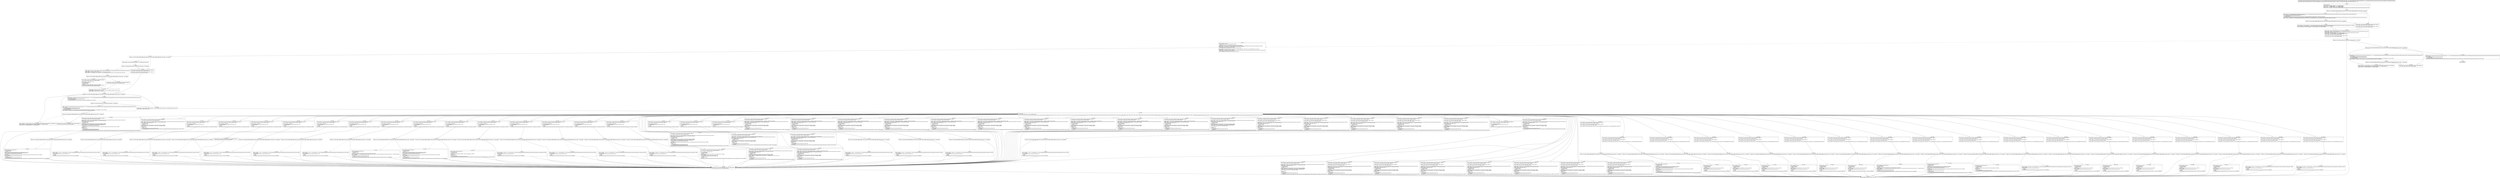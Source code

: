 digraph "CFG forcom.google.android.gms.internal.measurement.zzgm.zzb(Ljava\/lang\/Object;Lcom\/google\/android\/gms\/internal\/measurement\/zzim;)V" {
Node_0 [shape=record,label="{0\:\ 0x0000|MTH_ENTER_BLOCK\l|0x0000: MOVE  (r0 I:?[OBJECT, ARRAY]) = (r19 I:?[OBJECT, ARRAY]) \l0x0002: MOVE  (r1 I:?[OBJECT, ARRAY]) = (r20 I:?[OBJECT, ARRAY]) \l0x0004: MOVE  (r2 I:?[OBJECT, ARRAY]) = (r21 I:?[OBJECT, ARRAY]) \l0x0006: IGET  (r3 I:boolean) = (r0 I:com.google.android.gms.internal.measurement.zzgm) com.google.android.gms.internal.measurement.zzgm.zzako boolean \l}"];
Node_1 [shape=record,label="{1\:\ 0x0008|0x0008: IF  (r3 I:?[int, boolean, OBJECT, ARRAY, byte, short, char]) == (0 ?[int, boolean, OBJECT, ARRAY, byte, short, char])  \-\> B:5:0x0023 \l}"];
Node_2 [shape=record,label="{2\:\ 0x000a|0x000a: IGET  (r3 I:com.google.android.gms.internal.measurement.zzen\<?\>) = (r0 I:com.google.android.gms.internal.measurement.zzgm) com.google.android.gms.internal.measurement.zzgm.zzaky com.google.android.gms.internal.measurement.zzen \l0x000c: INVOKE  (r3 I:com.google.android.gms.internal.measurement.zzeo) = \l  (r3 I:com.google.android.gms.internal.measurement.zzen)\l  (r1 I:java.lang.Object)\l com.google.android.gms.internal.measurement.zzen.zzh(java.lang.Object):com.google.android.gms.internal.measurement.zzeo type: VIRTUAL \l0x0010: IGET  (r5 I:com.google.android.gms.internal.measurement.zzhc\<FieldDescriptorType, java.lang.Object\>) = (r3 I:com.google.android.gms.internal.measurement.zzeo) com.google.android.gms.internal.measurement.zzeo.zzaex com.google.android.gms.internal.measurement.zzhc \l0x0012: INVOKE  (r5 I:boolean) = (r5 I:com.google.android.gms.internal.measurement.zzhc) com.google.android.gms.internal.measurement.zzhc.isEmpty():boolean type: VIRTUAL \l}"];
Node_3 [shape=record,label="{3\:\ 0x0016|0x0016: IF  (r5 I:?[int, boolean, OBJECT, ARRAY, byte, short, char]) != (0 ?[int, boolean, OBJECT, ARRAY, byte, short, char])  \-\> B:5:0x0023 \l}"];
Node_4 [shape=record,label="{4\:\ 0x0018|0x0018: INVOKE  (r3 I:java.util.Iterator) = (r3 I:com.google.android.gms.internal.measurement.zzeo) com.google.android.gms.internal.measurement.zzeo.iterator():java.util.Iterator type: VIRTUAL \l0x001c: INVOKE  (r5 I:java.lang.Object) = (r3 I:java.util.Iterator) java.util.Iterator.next():java.lang.Object type: INTERFACE \l0x0020: CHECK_CAST  (r5 I:java.util.Map$Entry) = (java.util.Map$Entry) (r5 I:?[OBJECT, ARRAY]) \l}"];
Node_5 [shape=record,label="{5\:\ 0x0023|0x0023: CONST  (r3 I:?[int, float, boolean, short, byte, char, OBJECT, ARRAY]) = \l  (0 ?[int, float, boolean, short, byte, char, OBJECT, ARRAY])\l \l0x0024: CONST  (r5 I:?[int, float, boolean, short, byte, char, OBJECT, ARRAY]) = \l  (0 ?[int, float, boolean, short, byte, char, OBJECT, ARRAY])\l \l}"];
Node_6 [shape=record,label="{6\:\ 0x0025|0x0025: CONST  (r6 I:?[int, float, short, byte, char]) = (\-1 ?[int, float, short, byte, char]) \l0x0026: IGET  (r7 I:int[]) = (r0 I:com.google.android.gms.internal.measurement.zzgm) com.google.android.gms.internal.measurement.zzgm.zzakj int[] \l0x0028: ARRAY_LENGTH  (r7 I:int) = (r7 I:?[]) \l0x0029: SGET  (r8 I:sun.misc.Unsafe) =  com.google.android.gms.internal.measurement.zzgm.zzaki sun.misc.Unsafe \l0x002b: MOVE  (r10 I:?[OBJECT, ARRAY]) = (r5 I:?[OBJECT, ARRAY]) \l0x002c: CONST  (r5 I:?[int, float, boolean, short, byte, char, OBJECT, ARRAY]) = \l  (0 ?[int, float, boolean, short, byte, char, OBJECT, ARRAY])\l \l0x002d: CONST  (r11 I:?[int, float, boolean, short, byte, char, OBJECT, ARRAY]) = \l  (0 ?[int, float, boolean, short, byte, char, OBJECT, ARRAY])\l \l}"];
Node_7 [shape=record,label="{7\:\ 0x002e|0x002e: IF  (r5 I:?[int, byte, short, char]) \>= (r7 I:?[int, byte, short, char])  \-\> B:171:0x0527 \l}"];
Node_8 [shape=record,label="{8\:\ 0x0030|0x0030: INVOKE  (r12 I:int) = \l  (r0 I:com.google.android.gms.internal.measurement.zzgm)\l  (r5 I:int)\l com.google.android.gms.internal.measurement.zzgm.zzca(int):int type: DIRECT \l0x0034: IGET  (r13 I:int[]) = (r0 I:com.google.android.gms.internal.measurement.zzgm) com.google.android.gms.internal.measurement.zzgm.zzakj int[] \l0x0036: AGET  (r13 I:?[int, float]) = (r13 I:?[int, float][]), (r5 I:?[int, short, byte, char]) \l0x0038: CONST  (r14 I:?[int, float, short, byte, char]) = \l  (267386880(0xff00000, float:2.3665827E\-29) ?[int, float, short, byte, char])\l \l0x003a: ARITH  (r14 I:?[int, boolean, short, byte, char]) = (r14 I:?[int, boolean, short, byte, char]) & (r12 I:?[int, boolean, short, byte, char]) \l0x003b: ARITH  (r14 I:int) = (r14 I:int) \>\>\> (20 int) \l0x003d: IGET  (r15 I:boolean) = (r0 I:com.google.android.gms.internal.measurement.zzgm) com.google.android.gms.internal.measurement.zzgm.zzakq boolean \l0x003f: CONST  (r16 I:?[int, float, short, byte, char]) = \l  (1048575(0xfffff, float:1.469367E\-39) ?[int, float, short, byte, char])\l \l}"];
Node_9 [shape=record,label="{9\:\ 0x0042|0x0042: IF  (r15 I:?[int, boolean, OBJECT, ARRAY, byte, short, char]) != (0 ?[int, boolean, OBJECT, ARRAY, byte, short, char])  \-\> B:17:0x0063 \l}"];
Node_10 [shape=record,label="{10\:\ 0x0044|0x0044: CONST  (r15 I:?[int, float, short, byte, char]) = (17 ?[int, float, short, byte, char]) \l}"];
Node_11 [shape=record,label="{11\:\ 0x0046|0x0046: IF  (r14 I:?[int, byte, short, char]) \> (r15 I:?[int, byte, short, char])  \-\> B:17:0x0063 \l}"];
Node_12 [shape=record,label="{12\:\ 0x0048|0x0048: IGET  (r15 I:int[]) = (r0 I:com.google.android.gms.internal.measurement.zzgm) com.google.android.gms.internal.measurement.zzgm.zzakj int[] \l0x004a: ARITH  (r17 I:int) = (r5 I:int) + (2 int) \l0x004c: AGET  (r15 I:?[int, float]) = (r15 I:?[int, float][]), (r17 I:?[int, short, byte, char]) \l0x004e: ARITH  (r9 I:?[int, boolean, short, byte, char]) = (r15 I:?[int, boolean, short, byte, char]) & (r16 I:?[int, boolean, short, byte, char]) \l}"];
Node_13 [shape=record,label="{13\:\ 0x0050|0x0050: IF  (r9 I:?[int, boolean, OBJECT, ARRAY, byte, short, char]) == (r6 I:?[int, boolean, OBJECT, ARRAY, byte, short, char])  \-\> B:15:0x005b \l}"];
Node_14 [shape=record,label="{14\:\ 0x0052|0x0052: MOVE  (r18 I:?[int, float, boolean, short, byte, char, OBJECT, ARRAY]) = \l  (r5 I:?[int, float, boolean, short, byte, char, OBJECT, ARRAY])\l \l0x0054: CAST  (r4 I:long) = (long) (r9 I:int) \l0x0055: INVOKE  (r11 I:int) = \l  (r8 I:sun.misc.Unsafe)\l  (r1 I:java.lang.Object)\l  (r4 I:long)\l sun.misc.Unsafe.getInt(java.lang.Object, long):int type: VIRTUAL \l0x0059: MOVE  (r6 I:?[int, float, boolean, short, byte, char, OBJECT, ARRAY]) = \l  (r9 I:?[int, float, boolean, short, byte, char, OBJECT, ARRAY])\l \l}"];
Node_15 [shape=record,label="{15\:\ 0x005b|0x005b: MOVE  (r18 I:?[int, float, boolean, short, byte, char, OBJECT, ARRAY]) = \l  (r5 I:?[int, float, boolean, short, byte, char, OBJECT, ARRAY])\l \l}"];
Node_16 [shape=record,label="{16\:\ 0x005d|0x005d: ARITH  (r4 I:int) = (r15 I:int) \>\>\> (20 int) \l0x005f: CONST  (r5 I:?[boolean, int, float, short, byte, char]) = (1 ?[boolean, int, float, short, byte, char]) \l0x0060: ARITH  (r9 I:int) = (r5 I:int) \<\< (r4 I:int) \l}"];
Node_17 [shape=record,label="{17\:\ 0x0063|0x0063: MOVE  (r18 I:?[int, float, boolean, short, byte, char, OBJECT, ARRAY]) = \l  (r5 I:?[int, float, boolean, short, byte, char, OBJECT, ARRAY])\l \l0x0065: CONST  (r9 I:?[int, float, boolean, short, byte, char, OBJECT, ARRAY]) = \l  (0 ?[int, float, boolean, short, byte, char, OBJECT, ARRAY])\l \l}"];
Node_18 [shape=record,label="{18\:\ 0x0066|0x0066: IF  (r10 I:?[int, boolean, OBJECT, ARRAY, byte, short, char]) == (0 ?[int, boolean, OBJECT, ARRAY, byte, short, char])  \-\> B:25:0x0085 \l}"];
Node_19 [shape=record,label="{19\:\ 0x0068|0x0068: IGET  (r4 I:com.google.android.gms.internal.measurement.zzen\<?\>) = (r0 I:com.google.android.gms.internal.measurement.zzgm) com.google.android.gms.internal.measurement.zzgm.zzaky com.google.android.gms.internal.measurement.zzen \l0x006a: INVOKE  (r4 I:int) = \l  (r4 I:com.google.android.gms.internal.measurement.zzen)\l  (r10 I:java.util.Map$Entry)\l com.google.android.gms.internal.measurement.zzen.zza(java.util.Map$Entry):int type: VIRTUAL \l}"];
Node_20 [shape=record,label="{20\:\ 0x006e|0x006e: IF  (r4 I:?[int, byte, short, char]) \> (r13 I:?[int, byte, short, char])  \-\> B:25:0x0085 \l}"];
Node_21 [shape=record,label="{21\:\ 0x0070|0x0070: IGET  (r4 I:com.google.android.gms.internal.measurement.zzen\<?\>) = (r0 I:com.google.android.gms.internal.measurement.zzgm) com.google.android.gms.internal.measurement.zzgm.zzaky com.google.android.gms.internal.measurement.zzen \l0x0072: INVOKE  \l  (r4 I:com.google.android.gms.internal.measurement.zzen)\l  (r2 I:com.google.android.gms.internal.measurement.zzim)\l  (r10 I:java.util.Map$Entry)\l com.google.android.gms.internal.measurement.zzen.zza(com.google.android.gms.internal.measurement.zzim, java.util.Map$Entry):void type: VIRTUAL \l0x0075: INVOKE  (r4 I:boolean) = (r3 I:java.util.Iterator) java.util.Iterator.hasNext():boolean type: INTERFACE \l}"];
Node_22 [shape=record,label="{22\:\ 0x0079|0x0079: IF  (r4 I:?[int, boolean, OBJECT, ARRAY, byte, short, char]) == (0 ?[int, boolean, OBJECT, ARRAY, byte, short, char])  \-\> B:24:0x0083 \l}"];
Node_23 [shape=record,label="{23\:\ 0x007b|0x007b: INVOKE  (r4 I:java.lang.Object) = (r3 I:java.util.Iterator) java.util.Iterator.next():java.lang.Object type: INTERFACE \l0x007f: CHECK_CAST  (r4 I:java.util.Map$Entry) = (java.util.Map$Entry) (r4 I:?[OBJECT, ARRAY]) \l0x0081: MOVE  (r10 I:?[OBJECT, ARRAY]) = (r4 I:?[OBJECT, ARRAY]) \l}"];
Node_24 [shape=record,label="{24\:\ 0x0083|0x0083: CONST  (r10 I:?[int, float, boolean, short, byte, char, OBJECT, ARRAY]) = \l  (0 ?[int, float, boolean, short, byte, char, OBJECT, ARRAY])\l \l}"];
Node_25 [shape=record,label="{25\:\ 0x0085|0x0085: ARITH  (r4 I:?[int, boolean, short, byte, char]) = (r12 I:?[int, boolean, short, byte, char]) & (r16 I:?[int, boolean, short, byte, char]) \l0x0087: CAST  (r4 I:long) = (long) (r4 I:int) \l}"];
Node_26 [shape=record,label="{26\:\ 0x0088|0x0088: SWITCH  \l  (r14 I:?[int, float, boolean, short, byte, char, OBJECT, ARRAY])\l k:[0, 1, 2, 3, 4, 5, 6, 7, 8, 9, 10, 11, 12, 13, 14, 15, 16, 17, 18, 19, 20, 21, 22, 23, 24, 25, 26, 27, 28, 29, 30, 31, 32, 33, 34, 35, 36, 37, 38, 39, 40, 41, 42, 43, 44, 45, 46, 47, 48, 49, 50, 51, 52, 53, 54, 55, 56, 57, 58, 59, 60, 61, 62, 63, 64, 65, 66, 67, 68] t:[0x0516, 0x0508, 0x04fa, 0x04ec, 0x04de, 0x04d0, 0x04c2, 0x04b4, 0x04a5, 0x0492, 0x0481, 0x0472, 0x0463, 0x0454, 0x0445, 0x0436, 0x0427, 0x0414, 0x0402, 0x03f0, 0x03de, 0x03cc, 0x03ba, 0x03a8, 0x0396, 0x0384, 0x0373, 0x035e, 0x034d, 0x033b, 0x0329, 0x0317, 0x0305, 0x02f3, 0x02e1, 0x02cf, 0x02bd, 0x02ab, 0x0299, 0x0287, 0x0275, 0x0263, 0x0251, 0x023f, 0x022d, 0x021b, 0x0209, 0x01f7, 0x01e5, 0x01d0, 0x01c5, 0x01b4, 0x01a3, 0x0192, 0x0181, 0x0170, 0x015f, 0x014e, 0x013d, 0x012c, 0x0117, 0x0104, 0x00f4, 0x00e4, 0x00d4, 0x00c4, 0x00b4, 0x00a4, 0x0090] \l}"];
Node_27 [shape=record,label="{27\:\ 0x008b|0x008b: MOVE  (r12 I:?[int, float, boolean, short, byte, char, OBJECT, ARRAY]) = \l  (r18 I:?[int, float, boolean, short, byte, char, OBJECT, ARRAY])\l \l}"];
Node_28 [shape=record,label="{28\:\ 0x008d|0x008d: CONST  (r14 I:?[int, float, boolean, short, byte, char, OBJECT, ARRAY]) = \l  (0 ?[int, float, boolean, short, byte, char, OBJECT, ARRAY])\l \l}"];
Node_29 [shape=record,label="{29\:\ 0x0090|0x0090: MOVE  (r12 I:?[int, float, boolean, short, byte, char, OBJECT, ARRAY]) = \l  (r18 I:?[int, float, boolean, short, byte, char, OBJECT, ARRAY])\l \l0x0092: INVOKE  (r9 I:boolean) = \l  (r0 I:com.google.android.gms.internal.measurement.zzgm)\l  (r1 I:java.lang.Object)\l  (r13 I:int)\l  (r12 I:int)\l com.google.android.gms.internal.measurement.zzgm.zza(java.lang.Object, int, int):boolean type: DIRECT \l}"];
Node_30 [shape=record,label="{30\:\ 0x0096|0x0096: IF  (r9 I:?[int, boolean, OBJECT, ARRAY, byte, short, char]) == (0 ?[int, boolean, OBJECT, ARRAY, byte, short, char])  \-\> B:28:0x008d \l}"];
Node_31 [shape=record,label="{31\:\ 0x0098|0x0098: INVOKE  (r4 I:java.lang.Object) = \l  (r8 I:sun.misc.Unsafe)\l  (r1 I:java.lang.Object)\l  (r4 I:long)\l sun.misc.Unsafe.getObject(java.lang.Object, long):java.lang.Object type: VIRTUAL \l0x009c: INVOKE  (r5 I:com.google.android.gms.internal.measurement.zzgx) = \l  (r0 I:com.google.android.gms.internal.measurement.zzgm)\l  (r12 I:int)\l com.google.android.gms.internal.measurement.zzgm.zzbx(int):com.google.android.gms.internal.measurement.zzgx type: DIRECT \l0x00a0: INVOKE  \l  (r2 I:com.google.android.gms.internal.measurement.zzim)\l  (r13 I:int)\l  (r4 I:java.lang.Object)\l  (r5 I:com.google.android.gms.internal.measurement.zzgx)\l com.google.android.gms.internal.measurement.zzim.zzb(int, java.lang.Object, com.google.android.gms.internal.measurement.zzgx):void type: INTERFACE \l}"];
Node_32 [shape=record,label="{32\:\ 0x00a4|0x00a4: MOVE  (r12 I:?[int, float, boolean, short, byte, char, OBJECT, ARRAY]) = \l  (r18 I:?[int, float, boolean, short, byte, char, OBJECT, ARRAY])\l \l0x00a6: INVOKE  (r9 I:boolean) = \l  (r0 I:com.google.android.gms.internal.measurement.zzgm)\l  (r1 I:java.lang.Object)\l  (r13 I:int)\l  (r12 I:int)\l com.google.android.gms.internal.measurement.zzgm.zza(java.lang.Object, int, int):boolean type: DIRECT \l}"];
Node_33 [shape=record,label="{33\:\ 0x00aa|0x00aa: IF  (r9 I:?[int, boolean, OBJECT, ARRAY, byte, short, char]) == (0 ?[int, boolean, OBJECT, ARRAY, byte, short, char])  \-\> B:28:0x008d \l}"];
Node_34 [shape=record,label="{34\:\ 0x00ac|0x00ac: INVOKE  (r4 I:long) = (r1 I:java.lang.Object), (r4 I:long) com.google.android.gms.internal.measurement.zzgm.zzi(java.lang.Object, long):long type: STATIC \l0x00b0: INVOKE  \l  (r2 I:com.google.android.gms.internal.measurement.zzim)\l  (r13 I:int)\l  (r4 I:long)\l com.google.android.gms.internal.measurement.zzim.zzb(int, long):void type: INTERFACE \l}"];
Node_35 [shape=record,label="{35\:\ 0x00b4|0x00b4: MOVE  (r12 I:?[int, float, boolean, short, byte, char, OBJECT, ARRAY]) = \l  (r18 I:?[int, float, boolean, short, byte, char, OBJECT, ARRAY])\l \l0x00b6: INVOKE  (r9 I:boolean) = \l  (r0 I:com.google.android.gms.internal.measurement.zzgm)\l  (r1 I:java.lang.Object)\l  (r13 I:int)\l  (r12 I:int)\l com.google.android.gms.internal.measurement.zzgm.zza(java.lang.Object, int, int):boolean type: DIRECT \l}"];
Node_36 [shape=record,label="{36\:\ 0x00ba|0x00ba: IF  (r9 I:?[int, boolean, OBJECT, ARRAY, byte, short, char]) == (0 ?[int, boolean, OBJECT, ARRAY, byte, short, char])  \-\> B:28:0x008d \l}"];
Node_37 [shape=record,label="{37\:\ 0x00bc|0x00bc: INVOKE  (r4 I:int) = (r1 I:java.lang.Object), (r4 I:long) com.google.android.gms.internal.measurement.zzgm.zzh(java.lang.Object, long):int type: STATIC \l0x00c0: INVOKE  \l  (r2 I:com.google.android.gms.internal.measurement.zzim)\l  (r13 I:int)\l  (r4 I:int)\l com.google.android.gms.internal.measurement.zzim.zze(int, int):void type: INTERFACE \l}"];
Node_38 [shape=record,label="{38\:\ 0x00c4|0x00c4: MOVE  (r12 I:?[int, float, boolean, short, byte, char, OBJECT, ARRAY]) = \l  (r18 I:?[int, float, boolean, short, byte, char, OBJECT, ARRAY])\l \l0x00c6: INVOKE  (r9 I:boolean) = \l  (r0 I:com.google.android.gms.internal.measurement.zzgm)\l  (r1 I:java.lang.Object)\l  (r13 I:int)\l  (r12 I:int)\l com.google.android.gms.internal.measurement.zzgm.zza(java.lang.Object, int, int):boolean type: DIRECT \l}"];
Node_39 [shape=record,label="{39\:\ 0x00ca|0x00ca: IF  (r9 I:?[int, boolean, OBJECT, ARRAY, byte, short, char]) == (0 ?[int, boolean, OBJECT, ARRAY, byte, short, char])  \-\> B:28:0x008d \l}"];
Node_40 [shape=record,label="{40\:\ 0x00cc|0x00cc: INVOKE  (r4 I:long) = (r1 I:java.lang.Object), (r4 I:long) com.google.android.gms.internal.measurement.zzgm.zzi(java.lang.Object, long):long type: STATIC \l0x00d0: INVOKE  \l  (r2 I:com.google.android.gms.internal.measurement.zzim)\l  (r13 I:int)\l  (r4 I:long)\l com.google.android.gms.internal.measurement.zzim.zzj(int, long):void type: INTERFACE \l}"];
Node_41 [shape=record,label="{41\:\ 0x00d4|0x00d4: MOVE  (r12 I:?[int, float, boolean, short, byte, char, OBJECT, ARRAY]) = \l  (r18 I:?[int, float, boolean, short, byte, char, OBJECT, ARRAY])\l \l0x00d6: INVOKE  (r9 I:boolean) = \l  (r0 I:com.google.android.gms.internal.measurement.zzgm)\l  (r1 I:java.lang.Object)\l  (r13 I:int)\l  (r12 I:int)\l com.google.android.gms.internal.measurement.zzgm.zza(java.lang.Object, int, int):boolean type: DIRECT \l}"];
Node_42 [shape=record,label="{42\:\ 0x00da|0x00da: IF  (r9 I:?[int, boolean, OBJECT, ARRAY, byte, short, char]) == (0 ?[int, boolean, OBJECT, ARRAY, byte, short, char])  \-\> B:28:0x008d \l}"];
Node_43 [shape=record,label="{43\:\ 0x00dc|0x00dc: INVOKE  (r4 I:int) = (r1 I:java.lang.Object), (r4 I:long) com.google.android.gms.internal.measurement.zzgm.zzh(java.lang.Object, long):int type: STATIC \l0x00e0: INVOKE  \l  (r2 I:com.google.android.gms.internal.measurement.zzim)\l  (r13 I:int)\l  (r4 I:int)\l com.google.android.gms.internal.measurement.zzim.zzm(int, int):void type: INTERFACE \l}"];
Node_44 [shape=record,label="{44\:\ 0x00e4|0x00e4: MOVE  (r12 I:?[int, float, boolean, short, byte, char, OBJECT, ARRAY]) = \l  (r18 I:?[int, float, boolean, short, byte, char, OBJECT, ARRAY])\l \l0x00e6: INVOKE  (r9 I:boolean) = \l  (r0 I:com.google.android.gms.internal.measurement.zzgm)\l  (r1 I:java.lang.Object)\l  (r13 I:int)\l  (r12 I:int)\l com.google.android.gms.internal.measurement.zzgm.zza(java.lang.Object, int, int):boolean type: DIRECT \l}"];
Node_45 [shape=record,label="{45\:\ 0x00ea|0x00ea: IF  (r9 I:?[int, boolean, OBJECT, ARRAY, byte, short, char]) == (0 ?[int, boolean, OBJECT, ARRAY, byte, short, char])  \-\> B:28:0x008d \l}"];
Node_46 [shape=record,label="{46\:\ 0x00ec|0x00ec: INVOKE  (r4 I:int) = (r1 I:java.lang.Object), (r4 I:long) com.google.android.gms.internal.measurement.zzgm.zzh(java.lang.Object, long):int type: STATIC \l0x00f0: INVOKE  \l  (r2 I:com.google.android.gms.internal.measurement.zzim)\l  (r13 I:int)\l  (r4 I:int)\l com.google.android.gms.internal.measurement.zzim.zzn(int, int):void type: INTERFACE \l}"];
Node_47 [shape=record,label="{47\:\ 0x00f4|0x00f4: MOVE  (r12 I:?[int, float, boolean, short, byte, char, OBJECT, ARRAY]) = \l  (r18 I:?[int, float, boolean, short, byte, char, OBJECT, ARRAY])\l \l0x00f6: INVOKE  (r9 I:boolean) = \l  (r0 I:com.google.android.gms.internal.measurement.zzgm)\l  (r1 I:java.lang.Object)\l  (r13 I:int)\l  (r12 I:int)\l com.google.android.gms.internal.measurement.zzgm.zza(java.lang.Object, int, int):boolean type: DIRECT \l}"];
Node_48 [shape=record,label="{48\:\ 0x00fa|0x00fa: IF  (r9 I:?[int, boolean, OBJECT, ARRAY, byte, short, char]) == (0 ?[int, boolean, OBJECT, ARRAY, byte, short, char])  \-\> B:28:0x008d \l}"];
Node_49 [shape=record,label="{49\:\ 0x00fc|0x00fc: INVOKE  (r4 I:int) = (r1 I:java.lang.Object), (r4 I:long) com.google.android.gms.internal.measurement.zzgm.zzh(java.lang.Object, long):int type: STATIC \l0x0100: INVOKE  \l  (r2 I:com.google.android.gms.internal.measurement.zzim)\l  (r13 I:int)\l  (r4 I:int)\l com.google.android.gms.internal.measurement.zzim.zzd(int, int):void type: INTERFACE \l}"];
Node_50 [shape=record,label="{50\:\ 0x0104|0x0104: MOVE  (r12 I:?[int, float, boolean, short, byte, char, OBJECT, ARRAY]) = \l  (r18 I:?[int, float, boolean, short, byte, char, OBJECT, ARRAY])\l \l0x0106: INVOKE  (r9 I:boolean) = \l  (r0 I:com.google.android.gms.internal.measurement.zzgm)\l  (r1 I:java.lang.Object)\l  (r13 I:int)\l  (r12 I:int)\l com.google.android.gms.internal.measurement.zzgm.zza(java.lang.Object, int, int):boolean type: DIRECT \l}"];
Node_51 [shape=record,label="{51\:\ 0x010a|0x010a: IF  (r9 I:?[int, boolean, OBJECT, ARRAY, byte, short, char]) == (0 ?[int, boolean, OBJECT, ARRAY, byte, short, char])  \-\> B:28:0x008d \l}"];
Node_52 [shape=record,label="{52\:\ 0x010c|0x010c: INVOKE  (r4 I:java.lang.Object) = \l  (r8 I:sun.misc.Unsafe)\l  (r1 I:java.lang.Object)\l  (r4 I:long)\l sun.misc.Unsafe.getObject(java.lang.Object, long):java.lang.Object type: VIRTUAL \l0x0110: CHECK_CAST  (r4 I:com.google.android.gms.internal.measurement.zzdp) = (com.google.android.gms.internal.measurement.zzdp) (r4 I:?[OBJECT, ARRAY]) \l0x0112: INVOKE  \l  (r2 I:com.google.android.gms.internal.measurement.zzim)\l  (r13 I:int)\l  (r4 I:com.google.android.gms.internal.measurement.zzdp)\l com.google.android.gms.internal.measurement.zzim.zza(int, com.google.android.gms.internal.measurement.zzdp):void type: INTERFACE \l}"];
Node_53 [shape=record,label="{53\:\ 0x0117|0x0117: MOVE  (r12 I:?[int, float, boolean, short, byte, char, OBJECT, ARRAY]) = \l  (r18 I:?[int, float, boolean, short, byte, char, OBJECT, ARRAY])\l \l0x0119: INVOKE  (r9 I:boolean) = \l  (r0 I:com.google.android.gms.internal.measurement.zzgm)\l  (r1 I:java.lang.Object)\l  (r13 I:int)\l  (r12 I:int)\l com.google.android.gms.internal.measurement.zzgm.zza(java.lang.Object, int, int):boolean type: DIRECT \l}"];
Node_54 [shape=record,label="{54\:\ 0x011d|0x011d: IF  (r9 I:?[int, boolean, OBJECT, ARRAY, byte, short, char]) == (0 ?[int, boolean, OBJECT, ARRAY, byte, short, char])  \-\> B:28:0x008d \l}"];
Node_55 [shape=record,label="{55\:\ 0x011f|0x011f: INVOKE  (r4 I:java.lang.Object) = \l  (r8 I:sun.misc.Unsafe)\l  (r1 I:java.lang.Object)\l  (r4 I:long)\l sun.misc.Unsafe.getObject(java.lang.Object, long):java.lang.Object type: VIRTUAL \l0x0123: INVOKE  (r5 I:com.google.android.gms.internal.measurement.zzgx) = \l  (r0 I:com.google.android.gms.internal.measurement.zzgm)\l  (r12 I:int)\l com.google.android.gms.internal.measurement.zzgm.zzbx(int):com.google.android.gms.internal.measurement.zzgx type: DIRECT \l0x0127: INVOKE  \l  (r2 I:com.google.android.gms.internal.measurement.zzim)\l  (r13 I:int)\l  (r4 I:java.lang.Object)\l  (r5 I:com.google.android.gms.internal.measurement.zzgx)\l com.google.android.gms.internal.measurement.zzim.zza(int, java.lang.Object, com.google.android.gms.internal.measurement.zzgx):void type: INTERFACE \l}"];
Node_56 [shape=record,label="{56\:\ 0x012c|0x012c: MOVE  (r12 I:?[int, float, boolean, short, byte, char, OBJECT, ARRAY]) = \l  (r18 I:?[int, float, boolean, short, byte, char, OBJECT, ARRAY])\l \l0x012e: INVOKE  (r9 I:boolean) = \l  (r0 I:com.google.android.gms.internal.measurement.zzgm)\l  (r1 I:java.lang.Object)\l  (r13 I:int)\l  (r12 I:int)\l com.google.android.gms.internal.measurement.zzgm.zza(java.lang.Object, int, int):boolean type: DIRECT \l}"];
Node_57 [shape=record,label="{57\:\ 0x0132|0x0132: IF  (r9 I:?[int, boolean, OBJECT, ARRAY, byte, short, char]) == (0 ?[int, boolean, OBJECT, ARRAY, byte, short, char])  \-\> B:28:0x008d \l}"];
Node_58 [shape=record,label="{58\:\ 0x0134|0x0134: INVOKE  (r4 I:java.lang.Object) = \l  (r8 I:sun.misc.Unsafe)\l  (r1 I:java.lang.Object)\l  (r4 I:long)\l sun.misc.Unsafe.getObject(java.lang.Object, long):java.lang.Object type: VIRTUAL \l0x0138: INVOKE  \l  (r13 I:int)\l  (r4 I:java.lang.Object)\l  (r2 I:com.google.android.gms.internal.measurement.zzim)\l com.google.android.gms.internal.measurement.zzgm.zza(int, java.lang.Object, com.google.android.gms.internal.measurement.zzim):void type: STATIC \l}"];
Node_59 [shape=record,label="{59\:\ 0x013d|0x013d: MOVE  (r12 I:?[int, float, boolean, short, byte, char, OBJECT, ARRAY]) = \l  (r18 I:?[int, float, boolean, short, byte, char, OBJECT, ARRAY])\l \l0x013f: INVOKE  (r9 I:boolean) = \l  (r0 I:com.google.android.gms.internal.measurement.zzgm)\l  (r1 I:java.lang.Object)\l  (r13 I:int)\l  (r12 I:int)\l com.google.android.gms.internal.measurement.zzgm.zza(java.lang.Object, int, int):boolean type: DIRECT \l}"];
Node_60 [shape=record,label="{60\:\ 0x0143|0x0143: IF  (r9 I:?[int, boolean, OBJECT, ARRAY, byte, short, char]) == (0 ?[int, boolean, OBJECT, ARRAY, byte, short, char])  \-\> B:28:0x008d \l}"];
Node_61 [shape=record,label="{61\:\ 0x0145|0x0145: INVOKE  (r4 I:boolean) = (r1 I:java.lang.Object), (r4 I:long) com.google.android.gms.internal.measurement.zzgm.zzj(java.lang.Object, long):boolean type: STATIC \l0x0149: INVOKE  \l  (r2 I:com.google.android.gms.internal.measurement.zzim)\l  (r13 I:int)\l  (r4 I:boolean)\l com.google.android.gms.internal.measurement.zzim.zzb(int, boolean):void type: INTERFACE \l}"];
Node_62 [shape=record,label="{62\:\ 0x014e|0x014e: MOVE  (r12 I:?[int, float, boolean, short, byte, char, OBJECT, ARRAY]) = \l  (r18 I:?[int, float, boolean, short, byte, char, OBJECT, ARRAY])\l \l0x0150: INVOKE  (r9 I:boolean) = \l  (r0 I:com.google.android.gms.internal.measurement.zzgm)\l  (r1 I:java.lang.Object)\l  (r13 I:int)\l  (r12 I:int)\l com.google.android.gms.internal.measurement.zzgm.zza(java.lang.Object, int, int):boolean type: DIRECT \l}"];
Node_63 [shape=record,label="{63\:\ 0x0154|0x0154: IF  (r9 I:?[int, boolean, OBJECT, ARRAY, byte, short, char]) == (0 ?[int, boolean, OBJECT, ARRAY, byte, short, char])  \-\> B:28:0x008d \l}"];
Node_64 [shape=record,label="{64\:\ 0x0156|0x0156: INVOKE  (r4 I:int) = (r1 I:java.lang.Object), (r4 I:long) com.google.android.gms.internal.measurement.zzgm.zzh(java.lang.Object, long):int type: STATIC \l0x015a: INVOKE  \l  (r2 I:com.google.android.gms.internal.measurement.zzim)\l  (r13 I:int)\l  (r4 I:int)\l com.google.android.gms.internal.measurement.zzim.zzf(int, int):void type: INTERFACE \l}"];
Node_65 [shape=record,label="{65\:\ 0x015f|0x015f: MOVE  (r12 I:?[int, float, boolean, short, byte, char, OBJECT, ARRAY]) = \l  (r18 I:?[int, float, boolean, short, byte, char, OBJECT, ARRAY])\l \l0x0161: INVOKE  (r9 I:boolean) = \l  (r0 I:com.google.android.gms.internal.measurement.zzgm)\l  (r1 I:java.lang.Object)\l  (r13 I:int)\l  (r12 I:int)\l com.google.android.gms.internal.measurement.zzgm.zza(java.lang.Object, int, int):boolean type: DIRECT \l}"];
Node_66 [shape=record,label="{66\:\ 0x0165|0x0165: IF  (r9 I:?[int, boolean, OBJECT, ARRAY, byte, short, char]) == (0 ?[int, boolean, OBJECT, ARRAY, byte, short, char])  \-\> B:28:0x008d \l}"];
Node_67 [shape=record,label="{67\:\ 0x0167|0x0167: INVOKE  (r4 I:long) = (r1 I:java.lang.Object), (r4 I:long) com.google.android.gms.internal.measurement.zzgm.zzi(java.lang.Object, long):long type: STATIC \l0x016b: INVOKE  \l  (r2 I:com.google.android.gms.internal.measurement.zzim)\l  (r13 I:int)\l  (r4 I:long)\l com.google.android.gms.internal.measurement.zzim.zzc(int, long):void type: INTERFACE \l}"];
Node_68 [shape=record,label="{68\:\ 0x0170|0x0170: MOVE  (r12 I:?[int, float, boolean, short, byte, char, OBJECT, ARRAY]) = \l  (r18 I:?[int, float, boolean, short, byte, char, OBJECT, ARRAY])\l \l0x0172: INVOKE  (r9 I:boolean) = \l  (r0 I:com.google.android.gms.internal.measurement.zzgm)\l  (r1 I:java.lang.Object)\l  (r13 I:int)\l  (r12 I:int)\l com.google.android.gms.internal.measurement.zzgm.zza(java.lang.Object, int, int):boolean type: DIRECT \l}"];
Node_69 [shape=record,label="{69\:\ 0x0176|0x0176: IF  (r9 I:?[int, boolean, OBJECT, ARRAY, byte, short, char]) == (0 ?[int, boolean, OBJECT, ARRAY, byte, short, char])  \-\> B:28:0x008d \l}"];
Node_70 [shape=record,label="{70\:\ 0x0178|0x0178: INVOKE  (r4 I:int) = (r1 I:java.lang.Object), (r4 I:long) com.google.android.gms.internal.measurement.zzgm.zzh(java.lang.Object, long):int type: STATIC \l0x017c: INVOKE  \l  (r2 I:com.google.android.gms.internal.measurement.zzim)\l  (r13 I:int)\l  (r4 I:int)\l com.google.android.gms.internal.measurement.zzim.zzc(int, int):void type: INTERFACE \l}"];
Node_71 [shape=record,label="{71\:\ 0x0181|0x0181: MOVE  (r12 I:?[int, float, boolean, short, byte, char, OBJECT, ARRAY]) = \l  (r18 I:?[int, float, boolean, short, byte, char, OBJECT, ARRAY])\l \l0x0183: INVOKE  (r9 I:boolean) = \l  (r0 I:com.google.android.gms.internal.measurement.zzgm)\l  (r1 I:java.lang.Object)\l  (r13 I:int)\l  (r12 I:int)\l com.google.android.gms.internal.measurement.zzgm.zza(java.lang.Object, int, int):boolean type: DIRECT \l}"];
Node_72 [shape=record,label="{72\:\ 0x0187|0x0187: IF  (r9 I:?[int, boolean, OBJECT, ARRAY, byte, short, char]) == (0 ?[int, boolean, OBJECT, ARRAY, byte, short, char])  \-\> B:28:0x008d \l}"];
Node_73 [shape=record,label="{73\:\ 0x0189|0x0189: INVOKE  (r4 I:long) = (r1 I:java.lang.Object), (r4 I:long) com.google.android.gms.internal.measurement.zzgm.zzi(java.lang.Object, long):long type: STATIC \l0x018d: INVOKE  \l  (r2 I:com.google.android.gms.internal.measurement.zzim)\l  (r13 I:int)\l  (r4 I:long)\l com.google.android.gms.internal.measurement.zzim.zza(int, long):void type: INTERFACE \l}"];
Node_74 [shape=record,label="{74\:\ 0x0192|0x0192: MOVE  (r12 I:?[int, float, boolean, short, byte, char, OBJECT, ARRAY]) = \l  (r18 I:?[int, float, boolean, short, byte, char, OBJECT, ARRAY])\l \l0x0194: INVOKE  (r9 I:boolean) = \l  (r0 I:com.google.android.gms.internal.measurement.zzgm)\l  (r1 I:java.lang.Object)\l  (r13 I:int)\l  (r12 I:int)\l com.google.android.gms.internal.measurement.zzgm.zza(java.lang.Object, int, int):boolean type: DIRECT \l}"];
Node_75 [shape=record,label="{75\:\ 0x0198|0x0198: IF  (r9 I:?[int, boolean, OBJECT, ARRAY, byte, short, char]) == (0 ?[int, boolean, OBJECT, ARRAY, byte, short, char])  \-\> B:28:0x008d \l}"];
Node_76 [shape=record,label="{76\:\ 0x019a|0x019a: INVOKE  (r4 I:long) = (r1 I:java.lang.Object), (r4 I:long) com.google.android.gms.internal.measurement.zzgm.zzi(java.lang.Object, long):long type: STATIC \l0x019e: INVOKE  \l  (r2 I:com.google.android.gms.internal.measurement.zzim)\l  (r13 I:int)\l  (r4 I:long)\l com.google.android.gms.internal.measurement.zzim.zzi(int, long):void type: INTERFACE \l}"];
Node_77 [shape=record,label="{77\:\ 0x01a3|0x01a3: MOVE  (r12 I:?[int, float, boolean, short, byte, char, OBJECT, ARRAY]) = \l  (r18 I:?[int, float, boolean, short, byte, char, OBJECT, ARRAY])\l \l0x01a5: INVOKE  (r9 I:boolean) = \l  (r0 I:com.google.android.gms.internal.measurement.zzgm)\l  (r1 I:java.lang.Object)\l  (r13 I:int)\l  (r12 I:int)\l com.google.android.gms.internal.measurement.zzgm.zza(java.lang.Object, int, int):boolean type: DIRECT \l}"];
Node_78 [shape=record,label="{78\:\ 0x01a9|0x01a9: IF  (r9 I:?[int, boolean, OBJECT, ARRAY, byte, short, char]) == (0 ?[int, boolean, OBJECT, ARRAY, byte, short, char])  \-\> B:28:0x008d \l}"];
Node_79 [shape=record,label="{79\:\ 0x01ab|0x01ab: INVOKE  (r4 I:float) = (r1 I:java.lang.Object), (r4 I:long) com.google.android.gms.internal.measurement.zzgm.zzg(java.lang.Object, long):float type: STATIC \l0x01af: INVOKE  \l  (r2 I:com.google.android.gms.internal.measurement.zzim)\l  (r13 I:int)\l  (r4 I:float)\l com.google.android.gms.internal.measurement.zzim.zza(int, float):void type: INTERFACE \l}"];
Node_80 [shape=record,label="{80\:\ 0x01b4|0x01b4: MOVE  (r12 I:?[int, float, boolean, short, byte, char, OBJECT, ARRAY]) = \l  (r18 I:?[int, float, boolean, short, byte, char, OBJECT, ARRAY])\l \l0x01b6: INVOKE  (r9 I:boolean) = \l  (r0 I:com.google.android.gms.internal.measurement.zzgm)\l  (r1 I:java.lang.Object)\l  (r13 I:int)\l  (r12 I:int)\l com.google.android.gms.internal.measurement.zzgm.zza(java.lang.Object, int, int):boolean type: DIRECT \l}"];
Node_81 [shape=record,label="{81\:\ 0x01ba|0x01ba: IF  (r9 I:?[int, boolean, OBJECT, ARRAY, byte, short, char]) == (0 ?[int, boolean, OBJECT, ARRAY, byte, short, char])  \-\> B:28:0x008d \l}"];
Node_82 [shape=record,label="{82\:\ 0x01bc|0x01bc: INVOKE  (r4 I:double) = (r1 I:java.lang.Object), (r4 I:long) com.google.android.gms.internal.measurement.zzgm.zzf(java.lang.Object, long):double type: STATIC \l0x01c0: INVOKE  \l  (r2 I:com.google.android.gms.internal.measurement.zzim)\l  (r13 I:int)\l  (r4 I:double)\l com.google.android.gms.internal.measurement.zzim.zza(int, double):void type: INTERFACE \l}"];
Node_83 [shape=record,label="{83\:\ 0x01c5|0x01c5: MOVE  (r12 I:?[int, float, boolean, short, byte, char, OBJECT, ARRAY]) = \l  (r18 I:?[int, float, boolean, short, byte, char, OBJECT, ARRAY])\l \l0x01c7: INVOKE  (r4 I:java.lang.Object) = \l  (r8 I:sun.misc.Unsafe)\l  (r1 I:java.lang.Object)\l  (r4 I:long)\l sun.misc.Unsafe.getObject(java.lang.Object, long):java.lang.Object type: VIRTUAL \l0x01cb: INVOKE  \l  (r0 I:com.google.android.gms.internal.measurement.zzgm)\l  (r2 I:com.google.android.gms.internal.measurement.zzim)\l  (r13 I:int)\l  (r4 I:java.lang.Object)\l  (r12 I:int)\l com.google.android.gms.internal.measurement.zzgm.zza(com.google.android.gms.internal.measurement.zzim, int, java.lang.Object, int):void type: DIRECT \l}"];
Node_84 [shape=record,label="{84\:\ 0x01d0|0x01d0: MOVE  (r12 I:?[int, float, boolean, short, byte, char, OBJECT, ARRAY]) = \l  (r18 I:?[int, float, boolean, short, byte, char, OBJECT, ARRAY])\l \l0x01d2: IGET  (r9 I:int[]) = (r0 I:com.google.android.gms.internal.measurement.zzgm) com.google.android.gms.internal.measurement.zzgm.zzakj int[] \l0x01d4: AGET  (r9 I:?[int, float]) = (r9 I:?[int, float][]), (r12 I:?[int, short, byte, char]) \l0x01d6: INVOKE  (r4 I:java.lang.Object) = \l  (r8 I:sun.misc.Unsafe)\l  (r1 I:java.lang.Object)\l  (r4 I:long)\l sun.misc.Unsafe.getObject(java.lang.Object, long):java.lang.Object type: VIRTUAL \l0x01da: CHECK_CAST  (r4 I:java.util.List) = (java.util.List) (r4 I:?[OBJECT, ARRAY]) \l0x01dc: INVOKE  (r5 I:com.google.android.gms.internal.measurement.zzgx) = \l  (r0 I:com.google.android.gms.internal.measurement.zzgm)\l  (r12 I:int)\l com.google.android.gms.internal.measurement.zzgm.zzbx(int):com.google.android.gms.internal.measurement.zzgx type: DIRECT \l0x01e0: INVOKE  \l  (r9 I:int)\l  (r4 I:java.util.List)\l  (r2 I:com.google.android.gms.internal.measurement.zzim)\l  (r5 I:com.google.android.gms.internal.measurement.zzgx)\l com.google.android.gms.internal.measurement.zzgz.zzb(int, java.util.List, com.google.android.gms.internal.measurement.zzim, com.google.android.gms.internal.measurement.zzgx):void type: STATIC \l}"];
Node_85 [shape=record,label="{85\:\ 0x01e5|0x01e5: MOVE  (r12 I:?[int, float, boolean, short, byte, char, OBJECT, ARRAY]) = \l  (r18 I:?[int, float, boolean, short, byte, char, OBJECT, ARRAY])\l \l0x01e7: IGET  (r9 I:int[]) = (r0 I:com.google.android.gms.internal.measurement.zzgm) com.google.android.gms.internal.measurement.zzgm.zzakj int[] \l0x01e9: AGET  (r9 I:?[int, float]) = (r9 I:?[int, float][]), (r12 I:?[int, short, byte, char]) \l0x01eb: INVOKE  (r4 I:java.lang.Object) = \l  (r8 I:sun.misc.Unsafe)\l  (r1 I:java.lang.Object)\l  (r4 I:long)\l sun.misc.Unsafe.getObject(java.lang.Object, long):java.lang.Object type: VIRTUAL \l0x01ef: CHECK_CAST  (r4 I:java.util.List) = (java.util.List) (r4 I:?[OBJECT, ARRAY]) \l0x01f1: CONST  (r13 I:?[boolean, int, float, short, byte, char]) = (1 ?[boolean, int, float, short, byte, char]) \l0x01f2: INVOKE  \l  (r9 I:int)\l  (r4 I:java.util.List)\l  (r2 I:com.google.android.gms.internal.measurement.zzim)\l  (r13 I:boolean)\l com.google.android.gms.internal.measurement.zzgz.zze(int, java.util.List, com.google.android.gms.internal.measurement.zzim, boolean):void type: STATIC \l}"];
Node_86 [shape=record,label="{86\:\ 0x01f7|0x01f7: MOVE  (r12 I:?[int, float, boolean, short, byte, char, OBJECT, ARRAY]) = \l  (r18 I:?[int, float, boolean, short, byte, char, OBJECT, ARRAY])\l \l0x01f9: CONST  (r13 I:?[boolean, int, float, short, byte, char]) = (1 ?[boolean, int, float, short, byte, char]) \l0x01fa: IGET  (r9 I:int[]) = (r0 I:com.google.android.gms.internal.measurement.zzgm) com.google.android.gms.internal.measurement.zzgm.zzakj int[] \l0x01fc: AGET  (r9 I:?[int, float]) = (r9 I:?[int, float][]), (r12 I:?[int, short, byte, char]) \l0x01fe: INVOKE  (r4 I:java.lang.Object) = \l  (r8 I:sun.misc.Unsafe)\l  (r1 I:java.lang.Object)\l  (r4 I:long)\l sun.misc.Unsafe.getObject(java.lang.Object, long):java.lang.Object type: VIRTUAL \l0x0202: CHECK_CAST  (r4 I:java.util.List) = (java.util.List) (r4 I:?[OBJECT, ARRAY]) \l0x0204: INVOKE  \l  (r9 I:int)\l  (r4 I:java.util.List)\l  (r2 I:com.google.android.gms.internal.measurement.zzim)\l  (r13 I:boolean)\l com.google.android.gms.internal.measurement.zzgz.zzj(int, java.util.List, com.google.android.gms.internal.measurement.zzim, boolean):void type: STATIC \l}"];
Node_87 [shape=record,label="{87\:\ 0x0209|0x0209: MOVE  (r12 I:?[int, float, boolean, short, byte, char, OBJECT, ARRAY]) = \l  (r18 I:?[int, float, boolean, short, byte, char, OBJECT, ARRAY])\l \l0x020b: CONST  (r13 I:?[boolean, int, float, short, byte, char]) = (1 ?[boolean, int, float, short, byte, char]) \l0x020c: IGET  (r9 I:int[]) = (r0 I:com.google.android.gms.internal.measurement.zzgm) com.google.android.gms.internal.measurement.zzgm.zzakj int[] \l0x020e: AGET  (r9 I:?[int, float]) = (r9 I:?[int, float][]), (r12 I:?[int, short, byte, char]) \l0x0210: INVOKE  (r4 I:java.lang.Object) = \l  (r8 I:sun.misc.Unsafe)\l  (r1 I:java.lang.Object)\l  (r4 I:long)\l sun.misc.Unsafe.getObject(java.lang.Object, long):java.lang.Object type: VIRTUAL \l0x0214: CHECK_CAST  (r4 I:java.util.List) = (java.util.List) (r4 I:?[OBJECT, ARRAY]) \l0x0216: INVOKE  \l  (r9 I:int)\l  (r4 I:java.util.List)\l  (r2 I:com.google.android.gms.internal.measurement.zzim)\l  (r13 I:boolean)\l com.google.android.gms.internal.measurement.zzgz.zzg(int, java.util.List, com.google.android.gms.internal.measurement.zzim, boolean):void type: STATIC \l}"];
Node_88 [shape=record,label="{88\:\ 0x021b|0x021b: MOVE  (r12 I:?[int, float, boolean, short, byte, char, OBJECT, ARRAY]) = \l  (r18 I:?[int, float, boolean, short, byte, char, OBJECT, ARRAY])\l \l0x021d: CONST  (r13 I:?[boolean, int, float, short, byte, char]) = (1 ?[boolean, int, float, short, byte, char]) \l0x021e: IGET  (r9 I:int[]) = (r0 I:com.google.android.gms.internal.measurement.zzgm) com.google.android.gms.internal.measurement.zzgm.zzakj int[] \l0x0220: AGET  (r9 I:?[int, float]) = (r9 I:?[int, float][]), (r12 I:?[int, short, byte, char]) \l0x0222: INVOKE  (r4 I:java.lang.Object) = \l  (r8 I:sun.misc.Unsafe)\l  (r1 I:java.lang.Object)\l  (r4 I:long)\l sun.misc.Unsafe.getObject(java.lang.Object, long):java.lang.Object type: VIRTUAL \l0x0226: CHECK_CAST  (r4 I:java.util.List) = (java.util.List) (r4 I:?[OBJECT, ARRAY]) \l0x0228: INVOKE  \l  (r9 I:int)\l  (r4 I:java.util.List)\l  (r2 I:com.google.android.gms.internal.measurement.zzim)\l  (r13 I:boolean)\l com.google.android.gms.internal.measurement.zzgz.zzl(int, java.util.List, com.google.android.gms.internal.measurement.zzim, boolean):void type: STATIC \l}"];
Node_89 [shape=record,label="{89\:\ 0x022d|0x022d: MOVE  (r12 I:?[int, float, boolean, short, byte, char, OBJECT, ARRAY]) = \l  (r18 I:?[int, float, boolean, short, byte, char, OBJECT, ARRAY])\l \l0x022f: CONST  (r13 I:?[boolean, int, float, short, byte, char]) = (1 ?[boolean, int, float, short, byte, char]) \l0x0230: IGET  (r9 I:int[]) = (r0 I:com.google.android.gms.internal.measurement.zzgm) com.google.android.gms.internal.measurement.zzgm.zzakj int[] \l0x0232: AGET  (r9 I:?[int, float]) = (r9 I:?[int, float][]), (r12 I:?[int, short, byte, char]) \l0x0234: INVOKE  (r4 I:java.lang.Object) = \l  (r8 I:sun.misc.Unsafe)\l  (r1 I:java.lang.Object)\l  (r4 I:long)\l sun.misc.Unsafe.getObject(java.lang.Object, long):java.lang.Object type: VIRTUAL \l0x0238: CHECK_CAST  (r4 I:java.util.List) = (java.util.List) (r4 I:?[OBJECT, ARRAY]) \l0x023a: INVOKE  \l  (r9 I:int)\l  (r4 I:java.util.List)\l  (r2 I:com.google.android.gms.internal.measurement.zzim)\l  (r13 I:boolean)\l com.google.android.gms.internal.measurement.zzgz.zzm(int, java.util.List, com.google.android.gms.internal.measurement.zzim, boolean):void type: STATIC \l}"];
Node_90 [shape=record,label="{90\:\ 0x023f|0x023f: MOVE  (r12 I:?[int, float, boolean, short, byte, char, OBJECT, ARRAY]) = \l  (r18 I:?[int, float, boolean, short, byte, char, OBJECT, ARRAY])\l \l0x0241: CONST  (r13 I:?[boolean, int, float, short, byte, char]) = (1 ?[boolean, int, float, short, byte, char]) \l0x0242: IGET  (r9 I:int[]) = (r0 I:com.google.android.gms.internal.measurement.zzgm) com.google.android.gms.internal.measurement.zzgm.zzakj int[] \l0x0244: AGET  (r9 I:?[int, float]) = (r9 I:?[int, float][]), (r12 I:?[int, short, byte, char]) \l0x0246: INVOKE  (r4 I:java.lang.Object) = \l  (r8 I:sun.misc.Unsafe)\l  (r1 I:java.lang.Object)\l  (r4 I:long)\l sun.misc.Unsafe.getObject(java.lang.Object, long):java.lang.Object type: VIRTUAL \l0x024a: CHECK_CAST  (r4 I:java.util.List) = (java.util.List) (r4 I:?[OBJECT, ARRAY]) \l0x024c: INVOKE  \l  (r9 I:int)\l  (r4 I:java.util.List)\l  (r2 I:com.google.android.gms.internal.measurement.zzim)\l  (r13 I:boolean)\l com.google.android.gms.internal.measurement.zzgz.zzi(int, java.util.List, com.google.android.gms.internal.measurement.zzim, boolean):void type: STATIC \l}"];
Node_91 [shape=record,label="{91\:\ 0x0251|0x0251: MOVE  (r12 I:?[int, float, boolean, short, byte, char, OBJECT, ARRAY]) = \l  (r18 I:?[int, float, boolean, short, byte, char, OBJECT, ARRAY])\l \l0x0253: CONST  (r13 I:?[boolean, int, float, short, byte, char]) = (1 ?[boolean, int, float, short, byte, char]) \l0x0254: IGET  (r9 I:int[]) = (r0 I:com.google.android.gms.internal.measurement.zzgm) com.google.android.gms.internal.measurement.zzgm.zzakj int[] \l0x0256: AGET  (r9 I:?[int, float]) = (r9 I:?[int, float][]), (r12 I:?[int, short, byte, char]) \l0x0258: INVOKE  (r4 I:java.lang.Object) = \l  (r8 I:sun.misc.Unsafe)\l  (r1 I:java.lang.Object)\l  (r4 I:long)\l sun.misc.Unsafe.getObject(java.lang.Object, long):java.lang.Object type: VIRTUAL \l0x025c: CHECK_CAST  (r4 I:java.util.List) = (java.util.List) (r4 I:?[OBJECT, ARRAY]) \l0x025e: INVOKE  \l  (r9 I:int)\l  (r4 I:java.util.List)\l  (r2 I:com.google.android.gms.internal.measurement.zzim)\l  (r13 I:boolean)\l com.google.android.gms.internal.measurement.zzgz.zzn(int, java.util.List, com.google.android.gms.internal.measurement.zzim, boolean):void type: STATIC \l}"];
Node_92 [shape=record,label="{92\:\ 0x0263|0x0263: MOVE  (r12 I:?[int, float, boolean, short, byte, char, OBJECT, ARRAY]) = \l  (r18 I:?[int, float, boolean, short, byte, char, OBJECT, ARRAY])\l \l0x0265: CONST  (r13 I:?[boolean, int, float, short, byte, char]) = (1 ?[boolean, int, float, short, byte, char]) \l0x0266: IGET  (r9 I:int[]) = (r0 I:com.google.android.gms.internal.measurement.zzgm) com.google.android.gms.internal.measurement.zzgm.zzakj int[] \l0x0268: AGET  (r9 I:?[int, float]) = (r9 I:?[int, float][]), (r12 I:?[int, short, byte, char]) \l0x026a: INVOKE  (r4 I:java.lang.Object) = \l  (r8 I:sun.misc.Unsafe)\l  (r1 I:java.lang.Object)\l  (r4 I:long)\l sun.misc.Unsafe.getObject(java.lang.Object, long):java.lang.Object type: VIRTUAL \l0x026e: CHECK_CAST  (r4 I:java.util.List) = (java.util.List) (r4 I:?[OBJECT, ARRAY]) \l0x0270: INVOKE  \l  (r9 I:int)\l  (r4 I:java.util.List)\l  (r2 I:com.google.android.gms.internal.measurement.zzim)\l  (r13 I:boolean)\l com.google.android.gms.internal.measurement.zzgz.zzk(int, java.util.List, com.google.android.gms.internal.measurement.zzim, boolean):void type: STATIC \l}"];
Node_93 [shape=record,label="{93\:\ 0x0275|0x0275: MOVE  (r12 I:?[int, float, boolean, short, byte, char, OBJECT, ARRAY]) = \l  (r18 I:?[int, float, boolean, short, byte, char, OBJECT, ARRAY])\l \l0x0277: CONST  (r13 I:?[boolean, int, float, short, byte, char]) = (1 ?[boolean, int, float, short, byte, char]) \l0x0278: IGET  (r9 I:int[]) = (r0 I:com.google.android.gms.internal.measurement.zzgm) com.google.android.gms.internal.measurement.zzgm.zzakj int[] \l0x027a: AGET  (r9 I:?[int, float]) = (r9 I:?[int, float][]), (r12 I:?[int, short, byte, char]) \l0x027c: INVOKE  (r4 I:java.lang.Object) = \l  (r8 I:sun.misc.Unsafe)\l  (r1 I:java.lang.Object)\l  (r4 I:long)\l sun.misc.Unsafe.getObject(java.lang.Object, long):java.lang.Object type: VIRTUAL \l0x0280: CHECK_CAST  (r4 I:java.util.List) = (java.util.List) (r4 I:?[OBJECT, ARRAY]) \l0x0282: INVOKE  \l  (r9 I:int)\l  (r4 I:java.util.List)\l  (r2 I:com.google.android.gms.internal.measurement.zzim)\l  (r13 I:boolean)\l com.google.android.gms.internal.measurement.zzgz.zzf(int, java.util.List, com.google.android.gms.internal.measurement.zzim, boolean):void type: STATIC \l}"];
Node_94 [shape=record,label="{94\:\ 0x0287|0x0287: MOVE  (r12 I:?[int, float, boolean, short, byte, char, OBJECT, ARRAY]) = \l  (r18 I:?[int, float, boolean, short, byte, char, OBJECT, ARRAY])\l \l0x0289: CONST  (r13 I:?[boolean, int, float, short, byte, char]) = (1 ?[boolean, int, float, short, byte, char]) \l0x028a: IGET  (r9 I:int[]) = (r0 I:com.google.android.gms.internal.measurement.zzgm) com.google.android.gms.internal.measurement.zzgm.zzakj int[] \l0x028c: AGET  (r9 I:?[int, float]) = (r9 I:?[int, float][]), (r12 I:?[int, short, byte, char]) \l0x028e: INVOKE  (r4 I:java.lang.Object) = \l  (r8 I:sun.misc.Unsafe)\l  (r1 I:java.lang.Object)\l  (r4 I:long)\l sun.misc.Unsafe.getObject(java.lang.Object, long):java.lang.Object type: VIRTUAL \l0x0292: CHECK_CAST  (r4 I:java.util.List) = (java.util.List) (r4 I:?[OBJECT, ARRAY]) \l0x0294: INVOKE  \l  (r9 I:int)\l  (r4 I:java.util.List)\l  (r2 I:com.google.android.gms.internal.measurement.zzim)\l  (r13 I:boolean)\l com.google.android.gms.internal.measurement.zzgz.zzh(int, java.util.List, com.google.android.gms.internal.measurement.zzim, boolean):void type: STATIC \l}"];
Node_95 [shape=record,label="{95\:\ 0x0299|0x0299: MOVE  (r12 I:?[int, float, boolean, short, byte, char, OBJECT, ARRAY]) = \l  (r18 I:?[int, float, boolean, short, byte, char, OBJECT, ARRAY])\l \l0x029b: CONST  (r13 I:?[boolean, int, float, short, byte, char]) = (1 ?[boolean, int, float, short, byte, char]) \l0x029c: IGET  (r9 I:int[]) = (r0 I:com.google.android.gms.internal.measurement.zzgm) com.google.android.gms.internal.measurement.zzgm.zzakj int[] \l0x029e: AGET  (r9 I:?[int, float]) = (r9 I:?[int, float][]), (r12 I:?[int, short, byte, char]) \l0x02a0: INVOKE  (r4 I:java.lang.Object) = \l  (r8 I:sun.misc.Unsafe)\l  (r1 I:java.lang.Object)\l  (r4 I:long)\l sun.misc.Unsafe.getObject(java.lang.Object, long):java.lang.Object type: VIRTUAL \l0x02a4: CHECK_CAST  (r4 I:java.util.List) = (java.util.List) (r4 I:?[OBJECT, ARRAY]) \l0x02a6: INVOKE  \l  (r9 I:int)\l  (r4 I:java.util.List)\l  (r2 I:com.google.android.gms.internal.measurement.zzim)\l  (r13 I:boolean)\l com.google.android.gms.internal.measurement.zzgz.zzd(int, java.util.List, com.google.android.gms.internal.measurement.zzim, boolean):void type: STATIC \l}"];
Node_96 [shape=record,label="{96\:\ 0x02ab|0x02ab: MOVE  (r12 I:?[int, float, boolean, short, byte, char, OBJECT, ARRAY]) = \l  (r18 I:?[int, float, boolean, short, byte, char, OBJECT, ARRAY])\l \l0x02ad: CONST  (r13 I:?[boolean, int, float, short, byte, char]) = (1 ?[boolean, int, float, short, byte, char]) \l0x02ae: IGET  (r9 I:int[]) = (r0 I:com.google.android.gms.internal.measurement.zzgm) com.google.android.gms.internal.measurement.zzgm.zzakj int[] \l0x02b0: AGET  (r9 I:?[int, float]) = (r9 I:?[int, float][]), (r12 I:?[int, short, byte, char]) \l0x02b2: INVOKE  (r4 I:java.lang.Object) = \l  (r8 I:sun.misc.Unsafe)\l  (r1 I:java.lang.Object)\l  (r4 I:long)\l sun.misc.Unsafe.getObject(java.lang.Object, long):java.lang.Object type: VIRTUAL \l0x02b6: CHECK_CAST  (r4 I:java.util.List) = (java.util.List) (r4 I:?[OBJECT, ARRAY]) \l0x02b8: INVOKE  \l  (r9 I:int)\l  (r4 I:java.util.List)\l  (r2 I:com.google.android.gms.internal.measurement.zzim)\l  (r13 I:boolean)\l com.google.android.gms.internal.measurement.zzgz.zzc(int, java.util.List, com.google.android.gms.internal.measurement.zzim, boolean):void type: STATIC \l}"];
Node_97 [shape=record,label="{97\:\ 0x02bd|0x02bd: MOVE  (r12 I:?[int, float, boolean, short, byte, char, OBJECT, ARRAY]) = \l  (r18 I:?[int, float, boolean, short, byte, char, OBJECT, ARRAY])\l \l0x02bf: CONST  (r13 I:?[boolean, int, float, short, byte, char]) = (1 ?[boolean, int, float, short, byte, char]) \l0x02c0: IGET  (r9 I:int[]) = (r0 I:com.google.android.gms.internal.measurement.zzgm) com.google.android.gms.internal.measurement.zzgm.zzakj int[] \l0x02c2: AGET  (r9 I:?[int, float]) = (r9 I:?[int, float][]), (r12 I:?[int, short, byte, char]) \l0x02c4: INVOKE  (r4 I:java.lang.Object) = \l  (r8 I:sun.misc.Unsafe)\l  (r1 I:java.lang.Object)\l  (r4 I:long)\l sun.misc.Unsafe.getObject(java.lang.Object, long):java.lang.Object type: VIRTUAL \l0x02c8: CHECK_CAST  (r4 I:java.util.List) = (java.util.List) (r4 I:?[OBJECT, ARRAY]) \l0x02ca: INVOKE  \l  (r9 I:int)\l  (r4 I:java.util.List)\l  (r2 I:com.google.android.gms.internal.measurement.zzim)\l  (r13 I:boolean)\l com.google.android.gms.internal.measurement.zzgz.zzb(int, java.util.List, com.google.android.gms.internal.measurement.zzim, boolean):void type: STATIC \l}"];
Node_98 [shape=record,label="{98\:\ 0x02cf|0x02cf: MOVE  (r12 I:?[int, float, boolean, short, byte, char, OBJECT, ARRAY]) = \l  (r18 I:?[int, float, boolean, short, byte, char, OBJECT, ARRAY])\l \l0x02d1: CONST  (r13 I:?[boolean, int, float, short, byte, char]) = (1 ?[boolean, int, float, short, byte, char]) \l0x02d2: IGET  (r9 I:int[]) = (r0 I:com.google.android.gms.internal.measurement.zzgm) com.google.android.gms.internal.measurement.zzgm.zzakj int[] \l0x02d4: AGET  (r9 I:?[int, float]) = (r9 I:?[int, float][]), (r12 I:?[int, short, byte, char]) \l0x02d6: INVOKE  (r4 I:java.lang.Object) = \l  (r8 I:sun.misc.Unsafe)\l  (r1 I:java.lang.Object)\l  (r4 I:long)\l sun.misc.Unsafe.getObject(java.lang.Object, long):java.lang.Object type: VIRTUAL \l0x02da: CHECK_CAST  (r4 I:java.util.List) = (java.util.List) (r4 I:?[OBJECT, ARRAY]) \l0x02dc: INVOKE  \l  (r9 I:int)\l  (r4 I:java.util.List)\l  (r2 I:com.google.android.gms.internal.measurement.zzim)\l  (r13 I:boolean)\l com.google.android.gms.internal.measurement.zzgz.zza(int, java.util.List, com.google.android.gms.internal.measurement.zzim, boolean):void type: STATIC \l}"];
Node_99 [shape=record,label="{99\:\ 0x02e1|0x02e1: MOVE  (r12 I:?[int, float, boolean, short, byte, char, OBJECT, ARRAY]) = \l  (r18 I:?[int, float, boolean, short, byte, char, OBJECT, ARRAY])\l \l0x02e3: IGET  (r9 I:int[]) = (r0 I:com.google.android.gms.internal.measurement.zzgm) com.google.android.gms.internal.measurement.zzgm.zzakj int[] \l0x02e5: AGET  (r9 I:?[int, float]) = (r9 I:?[int, float][]), (r12 I:?[int, short, byte, char]) \l0x02e7: INVOKE  (r4 I:java.lang.Object) = \l  (r8 I:sun.misc.Unsafe)\l  (r1 I:java.lang.Object)\l  (r4 I:long)\l sun.misc.Unsafe.getObject(java.lang.Object, long):java.lang.Object type: VIRTUAL \l0x02eb: CHECK_CAST  (r4 I:java.util.List) = (java.util.List) (r4 I:?[OBJECT, ARRAY]) \l0x02ed: CONST  (r13 I:?[int, float, boolean, short, byte, char, OBJECT, ARRAY]) = \l  (0 ?[int, float, boolean, short, byte, char, OBJECT, ARRAY])\l \l0x02ee: INVOKE  \l  (r9 I:int)\l  (r4 I:java.util.List)\l  (r2 I:com.google.android.gms.internal.measurement.zzim)\l  (r13 I:boolean)\l com.google.android.gms.internal.measurement.zzgz.zze(int, java.util.List, com.google.android.gms.internal.measurement.zzim, boolean):void type: STATIC \l}"];
Node_100 [shape=record,label="{100\:\ 0x02f3|0x02f3: MOVE  (r12 I:?[int, float, boolean, short, byte, char, OBJECT, ARRAY]) = \l  (r18 I:?[int, float, boolean, short, byte, char, OBJECT, ARRAY])\l \l0x02f5: CONST  (r13 I:?[int, float, boolean, short, byte, char, OBJECT, ARRAY]) = \l  (0 ?[int, float, boolean, short, byte, char, OBJECT, ARRAY])\l \l0x02f6: IGET  (r9 I:int[]) = (r0 I:com.google.android.gms.internal.measurement.zzgm) com.google.android.gms.internal.measurement.zzgm.zzakj int[] \l0x02f8: AGET  (r9 I:?[int, float]) = (r9 I:?[int, float][]), (r12 I:?[int, short, byte, char]) \l0x02fa: INVOKE  (r4 I:java.lang.Object) = \l  (r8 I:sun.misc.Unsafe)\l  (r1 I:java.lang.Object)\l  (r4 I:long)\l sun.misc.Unsafe.getObject(java.lang.Object, long):java.lang.Object type: VIRTUAL \l0x02fe: CHECK_CAST  (r4 I:java.util.List) = (java.util.List) (r4 I:?[OBJECT, ARRAY]) \l0x0300: INVOKE  \l  (r9 I:int)\l  (r4 I:java.util.List)\l  (r2 I:com.google.android.gms.internal.measurement.zzim)\l  (r13 I:boolean)\l com.google.android.gms.internal.measurement.zzgz.zzj(int, java.util.List, com.google.android.gms.internal.measurement.zzim, boolean):void type: STATIC \l}"];
Node_101 [shape=record,label="{101\:\ 0x0305|0x0305: MOVE  (r12 I:?[int, float, boolean, short, byte, char, OBJECT, ARRAY]) = \l  (r18 I:?[int, float, boolean, short, byte, char, OBJECT, ARRAY])\l \l0x0307: CONST  (r13 I:?[int, float, boolean, short, byte, char, OBJECT, ARRAY]) = \l  (0 ?[int, float, boolean, short, byte, char, OBJECT, ARRAY])\l \l0x0308: IGET  (r9 I:int[]) = (r0 I:com.google.android.gms.internal.measurement.zzgm) com.google.android.gms.internal.measurement.zzgm.zzakj int[] \l0x030a: AGET  (r9 I:?[int, float]) = (r9 I:?[int, float][]), (r12 I:?[int, short, byte, char]) \l0x030c: INVOKE  (r4 I:java.lang.Object) = \l  (r8 I:sun.misc.Unsafe)\l  (r1 I:java.lang.Object)\l  (r4 I:long)\l sun.misc.Unsafe.getObject(java.lang.Object, long):java.lang.Object type: VIRTUAL \l0x0310: CHECK_CAST  (r4 I:java.util.List) = (java.util.List) (r4 I:?[OBJECT, ARRAY]) \l0x0312: INVOKE  \l  (r9 I:int)\l  (r4 I:java.util.List)\l  (r2 I:com.google.android.gms.internal.measurement.zzim)\l  (r13 I:boolean)\l com.google.android.gms.internal.measurement.zzgz.zzg(int, java.util.List, com.google.android.gms.internal.measurement.zzim, boolean):void type: STATIC \l}"];
Node_102 [shape=record,label="{102\:\ 0x0317|0x0317: MOVE  (r12 I:?[int, float, boolean, short, byte, char, OBJECT, ARRAY]) = \l  (r18 I:?[int, float, boolean, short, byte, char, OBJECT, ARRAY])\l \l0x0319: CONST  (r13 I:?[int, float, boolean, short, byte, char, OBJECT, ARRAY]) = \l  (0 ?[int, float, boolean, short, byte, char, OBJECT, ARRAY])\l \l0x031a: IGET  (r9 I:int[]) = (r0 I:com.google.android.gms.internal.measurement.zzgm) com.google.android.gms.internal.measurement.zzgm.zzakj int[] \l0x031c: AGET  (r9 I:?[int, float]) = (r9 I:?[int, float][]), (r12 I:?[int, short, byte, char]) \l0x031e: INVOKE  (r4 I:java.lang.Object) = \l  (r8 I:sun.misc.Unsafe)\l  (r1 I:java.lang.Object)\l  (r4 I:long)\l sun.misc.Unsafe.getObject(java.lang.Object, long):java.lang.Object type: VIRTUAL \l0x0322: CHECK_CAST  (r4 I:java.util.List) = (java.util.List) (r4 I:?[OBJECT, ARRAY]) \l0x0324: INVOKE  \l  (r9 I:int)\l  (r4 I:java.util.List)\l  (r2 I:com.google.android.gms.internal.measurement.zzim)\l  (r13 I:boolean)\l com.google.android.gms.internal.measurement.zzgz.zzl(int, java.util.List, com.google.android.gms.internal.measurement.zzim, boolean):void type: STATIC \l}"];
Node_103 [shape=record,label="{103\:\ 0x0329|0x0329: MOVE  (r12 I:?[int, float, boolean, short, byte, char, OBJECT, ARRAY]) = \l  (r18 I:?[int, float, boolean, short, byte, char, OBJECT, ARRAY])\l \l0x032b: CONST  (r13 I:?[int, float, boolean, short, byte, char, OBJECT, ARRAY]) = \l  (0 ?[int, float, boolean, short, byte, char, OBJECT, ARRAY])\l \l0x032c: IGET  (r9 I:int[]) = (r0 I:com.google.android.gms.internal.measurement.zzgm) com.google.android.gms.internal.measurement.zzgm.zzakj int[] \l0x032e: AGET  (r9 I:?[int, float]) = (r9 I:?[int, float][]), (r12 I:?[int, short, byte, char]) \l0x0330: INVOKE  (r4 I:java.lang.Object) = \l  (r8 I:sun.misc.Unsafe)\l  (r1 I:java.lang.Object)\l  (r4 I:long)\l sun.misc.Unsafe.getObject(java.lang.Object, long):java.lang.Object type: VIRTUAL \l0x0334: CHECK_CAST  (r4 I:java.util.List) = (java.util.List) (r4 I:?[OBJECT, ARRAY]) \l0x0336: INVOKE  \l  (r9 I:int)\l  (r4 I:java.util.List)\l  (r2 I:com.google.android.gms.internal.measurement.zzim)\l  (r13 I:boolean)\l com.google.android.gms.internal.measurement.zzgz.zzm(int, java.util.List, com.google.android.gms.internal.measurement.zzim, boolean):void type: STATIC \l}"];
Node_104 [shape=record,label="{104\:\ 0x033b|0x033b: MOVE  (r12 I:?[int, float, boolean, short, byte, char, OBJECT, ARRAY]) = \l  (r18 I:?[int, float, boolean, short, byte, char, OBJECT, ARRAY])\l \l0x033d: CONST  (r13 I:?[int, float, boolean, short, byte, char, OBJECT, ARRAY]) = \l  (0 ?[int, float, boolean, short, byte, char, OBJECT, ARRAY])\l \l0x033e: IGET  (r9 I:int[]) = (r0 I:com.google.android.gms.internal.measurement.zzgm) com.google.android.gms.internal.measurement.zzgm.zzakj int[] \l0x0340: AGET  (r9 I:?[int, float]) = (r9 I:?[int, float][]), (r12 I:?[int, short, byte, char]) \l0x0342: INVOKE  (r4 I:java.lang.Object) = \l  (r8 I:sun.misc.Unsafe)\l  (r1 I:java.lang.Object)\l  (r4 I:long)\l sun.misc.Unsafe.getObject(java.lang.Object, long):java.lang.Object type: VIRTUAL \l0x0346: CHECK_CAST  (r4 I:java.util.List) = (java.util.List) (r4 I:?[OBJECT, ARRAY]) \l0x0348: INVOKE  \l  (r9 I:int)\l  (r4 I:java.util.List)\l  (r2 I:com.google.android.gms.internal.measurement.zzim)\l  (r13 I:boolean)\l com.google.android.gms.internal.measurement.zzgz.zzi(int, java.util.List, com.google.android.gms.internal.measurement.zzim, boolean):void type: STATIC \l}"];
Node_105 [shape=record,label="{105\:\ 0x034d|0x034d: MOVE  (r12 I:?[int, float, boolean, short, byte, char, OBJECT, ARRAY]) = \l  (r18 I:?[int, float, boolean, short, byte, char, OBJECT, ARRAY])\l \l0x034f: IGET  (r9 I:int[]) = (r0 I:com.google.android.gms.internal.measurement.zzgm) com.google.android.gms.internal.measurement.zzgm.zzakj int[] \l0x0351: AGET  (r9 I:?[int, float]) = (r9 I:?[int, float][]), (r12 I:?[int, short, byte, char]) \l0x0353: INVOKE  (r4 I:java.lang.Object) = \l  (r8 I:sun.misc.Unsafe)\l  (r1 I:java.lang.Object)\l  (r4 I:long)\l sun.misc.Unsafe.getObject(java.lang.Object, long):java.lang.Object type: VIRTUAL \l0x0357: CHECK_CAST  (r4 I:java.util.List) = (java.util.List) (r4 I:?[OBJECT, ARRAY]) \l0x0359: INVOKE  \l  (r9 I:int)\l  (r4 I:java.util.List)\l  (r2 I:com.google.android.gms.internal.measurement.zzim)\l com.google.android.gms.internal.measurement.zzgz.zzb(int, java.util.List, com.google.android.gms.internal.measurement.zzim):void type: STATIC \l}"];
Node_106 [shape=record,label="{106\:\ 0x035e|0x035e: MOVE  (r12 I:?[int, float, boolean, short, byte, char, OBJECT, ARRAY]) = \l  (r18 I:?[int, float, boolean, short, byte, char, OBJECT, ARRAY])\l \l0x0360: IGET  (r9 I:int[]) = (r0 I:com.google.android.gms.internal.measurement.zzgm) com.google.android.gms.internal.measurement.zzgm.zzakj int[] \l0x0362: AGET  (r9 I:?[int, float]) = (r9 I:?[int, float][]), (r12 I:?[int, short, byte, char]) \l0x0364: INVOKE  (r4 I:java.lang.Object) = \l  (r8 I:sun.misc.Unsafe)\l  (r1 I:java.lang.Object)\l  (r4 I:long)\l sun.misc.Unsafe.getObject(java.lang.Object, long):java.lang.Object type: VIRTUAL \l0x0368: CHECK_CAST  (r4 I:java.util.List) = (java.util.List) (r4 I:?[OBJECT, ARRAY]) \l0x036a: INVOKE  (r5 I:com.google.android.gms.internal.measurement.zzgx) = \l  (r0 I:com.google.android.gms.internal.measurement.zzgm)\l  (r12 I:int)\l com.google.android.gms.internal.measurement.zzgm.zzbx(int):com.google.android.gms.internal.measurement.zzgx type: DIRECT \l0x036e: INVOKE  \l  (r9 I:int)\l  (r4 I:java.util.List)\l  (r2 I:com.google.android.gms.internal.measurement.zzim)\l  (r5 I:com.google.android.gms.internal.measurement.zzgx)\l com.google.android.gms.internal.measurement.zzgz.zza(int, java.util.List, com.google.android.gms.internal.measurement.zzim, com.google.android.gms.internal.measurement.zzgx):void type: STATIC \l}"];
Node_107 [shape=record,label="{107\:\ 0x0373|0x0373: MOVE  (r12 I:?[int, float, boolean, short, byte, char, OBJECT, ARRAY]) = \l  (r18 I:?[int, float, boolean, short, byte, char, OBJECT, ARRAY])\l \l0x0375: IGET  (r9 I:int[]) = (r0 I:com.google.android.gms.internal.measurement.zzgm) com.google.android.gms.internal.measurement.zzgm.zzakj int[] \l0x0377: AGET  (r9 I:?[int, float]) = (r9 I:?[int, float][]), (r12 I:?[int, short, byte, char]) \l0x0379: INVOKE  (r4 I:java.lang.Object) = \l  (r8 I:sun.misc.Unsafe)\l  (r1 I:java.lang.Object)\l  (r4 I:long)\l sun.misc.Unsafe.getObject(java.lang.Object, long):java.lang.Object type: VIRTUAL \l0x037d: CHECK_CAST  (r4 I:java.util.List) = (java.util.List) (r4 I:?[OBJECT, ARRAY]) \l0x037f: INVOKE  \l  (r9 I:int)\l  (r4 I:java.util.List)\l  (r2 I:com.google.android.gms.internal.measurement.zzim)\l com.google.android.gms.internal.measurement.zzgz.zza(int, java.util.List, com.google.android.gms.internal.measurement.zzim):void type: STATIC \l}"];
Node_108 [shape=record,label="{108\:\ 0x0384|0x0384: MOVE  (r12 I:?[int, float, boolean, short, byte, char, OBJECT, ARRAY]) = \l  (r18 I:?[int, float, boolean, short, byte, char, OBJECT, ARRAY])\l \l0x0386: IGET  (r9 I:int[]) = (r0 I:com.google.android.gms.internal.measurement.zzgm) com.google.android.gms.internal.measurement.zzgm.zzakj int[] \l0x0388: AGET  (r9 I:?[int, float]) = (r9 I:?[int, float][]), (r12 I:?[int, short, byte, char]) \l0x038a: INVOKE  (r4 I:java.lang.Object) = \l  (r8 I:sun.misc.Unsafe)\l  (r1 I:java.lang.Object)\l  (r4 I:long)\l sun.misc.Unsafe.getObject(java.lang.Object, long):java.lang.Object type: VIRTUAL \l0x038e: CHECK_CAST  (r4 I:java.util.List) = (java.util.List) (r4 I:?[OBJECT, ARRAY]) \l0x0390: CONST  (r14 I:?[int, float, boolean, short, byte, char, OBJECT, ARRAY]) = \l  (0 ?[int, float, boolean, short, byte, char, OBJECT, ARRAY])\l \l0x0391: INVOKE  \l  (r9 I:int)\l  (r4 I:java.util.List)\l  (r2 I:com.google.android.gms.internal.measurement.zzim)\l  (r14 I:boolean)\l com.google.android.gms.internal.measurement.zzgz.zzn(int, java.util.List, com.google.android.gms.internal.measurement.zzim, boolean):void type: STATIC \l}"];
Node_109 [shape=record,label="{109\:\ 0x0396|0x0396: MOVE  (r12 I:?[int, float, boolean, short, byte, char, OBJECT, ARRAY]) = \l  (r18 I:?[int, float, boolean, short, byte, char, OBJECT, ARRAY])\l \l0x0398: CONST  (r14 I:?[int, float, boolean, short, byte, char, OBJECT, ARRAY]) = \l  (0 ?[int, float, boolean, short, byte, char, OBJECT, ARRAY])\l \l0x0399: IGET  (r9 I:int[]) = (r0 I:com.google.android.gms.internal.measurement.zzgm) com.google.android.gms.internal.measurement.zzgm.zzakj int[] \l0x039b: AGET  (r9 I:?[int, float]) = (r9 I:?[int, float][]), (r12 I:?[int, short, byte, char]) \l0x039d: INVOKE  (r4 I:java.lang.Object) = \l  (r8 I:sun.misc.Unsafe)\l  (r1 I:java.lang.Object)\l  (r4 I:long)\l sun.misc.Unsafe.getObject(java.lang.Object, long):java.lang.Object type: VIRTUAL \l0x03a1: CHECK_CAST  (r4 I:java.util.List) = (java.util.List) (r4 I:?[OBJECT, ARRAY]) \l0x03a3: INVOKE  \l  (r9 I:int)\l  (r4 I:java.util.List)\l  (r2 I:com.google.android.gms.internal.measurement.zzim)\l  (r14 I:boolean)\l com.google.android.gms.internal.measurement.zzgz.zzk(int, java.util.List, com.google.android.gms.internal.measurement.zzim, boolean):void type: STATIC \l}"];
Node_110 [shape=record,label="{110\:\ 0x03a8|0x03a8: MOVE  (r12 I:?[int, float, boolean, short, byte, char, OBJECT, ARRAY]) = \l  (r18 I:?[int, float, boolean, short, byte, char, OBJECT, ARRAY])\l \l0x03aa: CONST  (r14 I:?[int, float, boolean, short, byte, char, OBJECT, ARRAY]) = \l  (0 ?[int, float, boolean, short, byte, char, OBJECT, ARRAY])\l \l0x03ab: IGET  (r9 I:int[]) = (r0 I:com.google.android.gms.internal.measurement.zzgm) com.google.android.gms.internal.measurement.zzgm.zzakj int[] \l0x03ad: AGET  (r9 I:?[int, float]) = (r9 I:?[int, float][]), (r12 I:?[int, short, byte, char]) \l0x03af: INVOKE  (r4 I:java.lang.Object) = \l  (r8 I:sun.misc.Unsafe)\l  (r1 I:java.lang.Object)\l  (r4 I:long)\l sun.misc.Unsafe.getObject(java.lang.Object, long):java.lang.Object type: VIRTUAL \l0x03b3: CHECK_CAST  (r4 I:java.util.List) = (java.util.List) (r4 I:?[OBJECT, ARRAY]) \l0x03b5: INVOKE  \l  (r9 I:int)\l  (r4 I:java.util.List)\l  (r2 I:com.google.android.gms.internal.measurement.zzim)\l  (r14 I:boolean)\l com.google.android.gms.internal.measurement.zzgz.zzf(int, java.util.List, com.google.android.gms.internal.measurement.zzim, boolean):void type: STATIC \l}"];
Node_111 [shape=record,label="{111\:\ 0x03ba|0x03ba: MOVE  (r12 I:?[int, float, boolean, short, byte, char, OBJECT, ARRAY]) = \l  (r18 I:?[int, float, boolean, short, byte, char, OBJECT, ARRAY])\l \l0x03bc: CONST  (r14 I:?[int, float, boolean, short, byte, char, OBJECT, ARRAY]) = \l  (0 ?[int, float, boolean, short, byte, char, OBJECT, ARRAY])\l \l0x03bd: IGET  (r9 I:int[]) = (r0 I:com.google.android.gms.internal.measurement.zzgm) com.google.android.gms.internal.measurement.zzgm.zzakj int[] \l0x03bf: AGET  (r9 I:?[int, float]) = (r9 I:?[int, float][]), (r12 I:?[int, short, byte, char]) \l0x03c1: INVOKE  (r4 I:java.lang.Object) = \l  (r8 I:sun.misc.Unsafe)\l  (r1 I:java.lang.Object)\l  (r4 I:long)\l sun.misc.Unsafe.getObject(java.lang.Object, long):java.lang.Object type: VIRTUAL \l0x03c5: CHECK_CAST  (r4 I:java.util.List) = (java.util.List) (r4 I:?[OBJECT, ARRAY]) \l0x03c7: INVOKE  \l  (r9 I:int)\l  (r4 I:java.util.List)\l  (r2 I:com.google.android.gms.internal.measurement.zzim)\l  (r14 I:boolean)\l com.google.android.gms.internal.measurement.zzgz.zzh(int, java.util.List, com.google.android.gms.internal.measurement.zzim, boolean):void type: STATIC \l}"];
Node_112 [shape=record,label="{112\:\ 0x03cc|0x03cc: MOVE  (r12 I:?[int, float, boolean, short, byte, char, OBJECT, ARRAY]) = \l  (r18 I:?[int, float, boolean, short, byte, char, OBJECT, ARRAY])\l \l0x03ce: CONST  (r14 I:?[int, float, boolean, short, byte, char, OBJECT, ARRAY]) = \l  (0 ?[int, float, boolean, short, byte, char, OBJECT, ARRAY])\l \l0x03cf: IGET  (r9 I:int[]) = (r0 I:com.google.android.gms.internal.measurement.zzgm) com.google.android.gms.internal.measurement.zzgm.zzakj int[] \l0x03d1: AGET  (r9 I:?[int, float]) = (r9 I:?[int, float][]), (r12 I:?[int, short, byte, char]) \l0x03d3: INVOKE  (r4 I:java.lang.Object) = \l  (r8 I:sun.misc.Unsafe)\l  (r1 I:java.lang.Object)\l  (r4 I:long)\l sun.misc.Unsafe.getObject(java.lang.Object, long):java.lang.Object type: VIRTUAL \l0x03d7: CHECK_CAST  (r4 I:java.util.List) = (java.util.List) (r4 I:?[OBJECT, ARRAY]) \l0x03d9: INVOKE  \l  (r9 I:int)\l  (r4 I:java.util.List)\l  (r2 I:com.google.android.gms.internal.measurement.zzim)\l  (r14 I:boolean)\l com.google.android.gms.internal.measurement.zzgz.zzd(int, java.util.List, com.google.android.gms.internal.measurement.zzim, boolean):void type: STATIC \l}"];
Node_113 [shape=record,label="{113\:\ 0x03de|0x03de: MOVE  (r12 I:?[int, float, boolean, short, byte, char, OBJECT, ARRAY]) = \l  (r18 I:?[int, float, boolean, short, byte, char, OBJECT, ARRAY])\l \l0x03e0: CONST  (r14 I:?[int, float, boolean, short, byte, char, OBJECT, ARRAY]) = \l  (0 ?[int, float, boolean, short, byte, char, OBJECT, ARRAY])\l \l0x03e1: IGET  (r9 I:int[]) = (r0 I:com.google.android.gms.internal.measurement.zzgm) com.google.android.gms.internal.measurement.zzgm.zzakj int[] \l0x03e3: AGET  (r9 I:?[int, float]) = (r9 I:?[int, float][]), (r12 I:?[int, short, byte, char]) \l0x03e5: INVOKE  (r4 I:java.lang.Object) = \l  (r8 I:sun.misc.Unsafe)\l  (r1 I:java.lang.Object)\l  (r4 I:long)\l sun.misc.Unsafe.getObject(java.lang.Object, long):java.lang.Object type: VIRTUAL \l0x03e9: CHECK_CAST  (r4 I:java.util.List) = (java.util.List) (r4 I:?[OBJECT, ARRAY]) \l0x03eb: INVOKE  \l  (r9 I:int)\l  (r4 I:java.util.List)\l  (r2 I:com.google.android.gms.internal.measurement.zzim)\l  (r14 I:boolean)\l com.google.android.gms.internal.measurement.zzgz.zzc(int, java.util.List, com.google.android.gms.internal.measurement.zzim, boolean):void type: STATIC \l}"];
Node_114 [shape=record,label="{114\:\ 0x03f0|0x03f0: MOVE  (r12 I:?[int, float, boolean, short, byte, char, OBJECT, ARRAY]) = \l  (r18 I:?[int, float, boolean, short, byte, char, OBJECT, ARRAY])\l \l0x03f2: CONST  (r14 I:?[int, float, boolean, short, byte, char, OBJECT, ARRAY]) = \l  (0 ?[int, float, boolean, short, byte, char, OBJECT, ARRAY])\l \l0x03f3: IGET  (r9 I:int[]) = (r0 I:com.google.android.gms.internal.measurement.zzgm) com.google.android.gms.internal.measurement.zzgm.zzakj int[] \l0x03f5: AGET  (r9 I:?[int, float]) = (r9 I:?[int, float][]), (r12 I:?[int, short, byte, char]) \l0x03f7: INVOKE  (r4 I:java.lang.Object) = \l  (r8 I:sun.misc.Unsafe)\l  (r1 I:java.lang.Object)\l  (r4 I:long)\l sun.misc.Unsafe.getObject(java.lang.Object, long):java.lang.Object type: VIRTUAL \l0x03fb: CHECK_CAST  (r4 I:java.util.List) = (java.util.List) (r4 I:?[OBJECT, ARRAY]) \l0x03fd: INVOKE  \l  (r9 I:int)\l  (r4 I:java.util.List)\l  (r2 I:com.google.android.gms.internal.measurement.zzim)\l  (r14 I:boolean)\l com.google.android.gms.internal.measurement.zzgz.zzb(int, java.util.List, com.google.android.gms.internal.measurement.zzim, boolean):void type: STATIC \l}"];
Node_115 [shape=record,label="{115\:\ 0x0402|0x0402: MOVE  (r12 I:?[int, float, boolean, short, byte, char, OBJECT, ARRAY]) = \l  (r18 I:?[int, float, boolean, short, byte, char, OBJECT, ARRAY])\l \l0x0404: CONST  (r14 I:?[int, float, boolean, short, byte, char, OBJECT, ARRAY]) = \l  (0 ?[int, float, boolean, short, byte, char, OBJECT, ARRAY])\l \l0x0405: IGET  (r9 I:int[]) = (r0 I:com.google.android.gms.internal.measurement.zzgm) com.google.android.gms.internal.measurement.zzgm.zzakj int[] \l0x0407: AGET  (r9 I:?[int, float]) = (r9 I:?[int, float][]), (r12 I:?[int, short, byte, char]) \l0x0409: INVOKE  (r4 I:java.lang.Object) = \l  (r8 I:sun.misc.Unsafe)\l  (r1 I:java.lang.Object)\l  (r4 I:long)\l sun.misc.Unsafe.getObject(java.lang.Object, long):java.lang.Object type: VIRTUAL \l0x040d: CHECK_CAST  (r4 I:java.util.List) = (java.util.List) (r4 I:?[OBJECT, ARRAY]) \l0x040f: INVOKE  \l  (r9 I:int)\l  (r4 I:java.util.List)\l  (r2 I:com.google.android.gms.internal.measurement.zzim)\l  (r14 I:boolean)\l com.google.android.gms.internal.measurement.zzgz.zza(int, java.util.List, com.google.android.gms.internal.measurement.zzim, boolean):void type: STATIC \l}"];
Node_116 [shape=record,label="{116\:\ 0x0414|0x0414: MOVE  (r12 I:?[int, float, boolean, short, byte, char, OBJECT, ARRAY]) = \l  (r18 I:?[int, float, boolean, short, byte, char, OBJECT, ARRAY])\l \l0x0416: CONST  (r14 I:?[int, float, boolean, short, byte, char, OBJECT, ARRAY]) = \l  (0 ?[int, float, boolean, short, byte, char, OBJECT, ARRAY])\l \l0x0417: ARITH  (r9 I:?[int, boolean, short, byte, char]) = (r9 I:?[int, boolean, short, byte, char]) & (r11 I:?[int, boolean, short, byte, char]) \l}"];
Node_117 [shape=record,label="{117\:\ 0x0418|0x0418: IF  (r9 I:?[int, boolean, OBJECT, ARRAY, byte, short, char]) == (0 ?[int, boolean, OBJECT, ARRAY, byte, short, char])  \-\> B:170:0x0523 \l}"];
Node_118 [shape=record,label="{118\:\ 0x041a|0x041a: INVOKE  (r4 I:java.lang.Object) = \l  (r8 I:sun.misc.Unsafe)\l  (r1 I:java.lang.Object)\l  (r4 I:long)\l sun.misc.Unsafe.getObject(java.lang.Object, long):java.lang.Object type: VIRTUAL \l0x041e: INVOKE  (r5 I:com.google.android.gms.internal.measurement.zzgx) = \l  (r0 I:com.google.android.gms.internal.measurement.zzgm)\l  (r12 I:int)\l com.google.android.gms.internal.measurement.zzgm.zzbx(int):com.google.android.gms.internal.measurement.zzgx type: DIRECT \l0x0422: INVOKE  \l  (r2 I:com.google.android.gms.internal.measurement.zzim)\l  (r13 I:int)\l  (r4 I:java.lang.Object)\l  (r5 I:com.google.android.gms.internal.measurement.zzgx)\l com.google.android.gms.internal.measurement.zzim.zzb(int, java.lang.Object, com.google.android.gms.internal.measurement.zzgx):void type: INTERFACE \l}"];
Node_119 [shape=record,label="{119\:\ 0x0427|0x0427: MOVE  (r12 I:?[int, float, boolean, short, byte, char, OBJECT, ARRAY]) = \l  (r18 I:?[int, float, boolean, short, byte, char, OBJECT, ARRAY])\l \l0x0429: CONST  (r14 I:?[int, float, boolean, short, byte, char, OBJECT, ARRAY]) = \l  (0 ?[int, float, boolean, short, byte, char, OBJECT, ARRAY])\l \l0x042a: ARITH  (r9 I:?[int, boolean, short, byte, char]) = (r9 I:?[int, boolean, short, byte, char]) & (r11 I:?[int, boolean, short, byte, char]) \l}"];
Node_120 [shape=record,label="{120\:\ 0x042b|0x042b: IF  (r9 I:?[int, boolean, OBJECT, ARRAY, byte, short, char]) == (0 ?[int, boolean, OBJECT, ARRAY, byte, short, char])  \-\> B:170:0x0523 \l}"];
Node_121 [shape=record,label="{121\:\ 0x042d|0x042d: INVOKE  (r4 I:long) = \l  (r8 I:sun.misc.Unsafe)\l  (r1 I:java.lang.Object)\l  (r4 I:long)\l sun.misc.Unsafe.getLong(java.lang.Object, long):long type: VIRTUAL \l0x0431: INVOKE  \l  (r2 I:com.google.android.gms.internal.measurement.zzim)\l  (r13 I:int)\l  (r4 I:long)\l com.google.android.gms.internal.measurement.zzim.zzb(int, long):void type: INTERFACE \l}"];
Node_122 [shape=record,label="{122\:\ 0x0436|0x0436: MOVE  (r12 I:?[int, float, boolean, short, byte, char, OBJECT, ARRAY]) = \l  (r18 I:?[int, float, boolean, short, byte, char, OBJECT, ARRAY])\l \l0x0438: CONST  (r14 I:?[int, float, boolean, short, byte, char, OBJECT, ARRAY]) = \l  (0 ?[int, float, boolean, short, byte, char, OBJECT, ARRAY])\l \l0x0439: ARITH  (r9 I:?[int, boolean, short, byte, char]) = (r9 I:?[int, boolean, short, byte, char]) & (r11 I:?[int, boolean, short, byte, char]) \l}"];
Node_123 [shape=record,label="{123\:\ 0x043a|0x043a: IF  (r9 I:?[int, boolean, OBJECT, ARRAY, byte, short, char]) == (0 ?[int, boolean, OBJECT, ARRAY, byte, short, char])  \-\> B:170:0x0523 \l}"];
Node_124 [shape=record,label="{124\:\ 0x043c|0x043c: INVOKE  (r4 I:int) = \l  (r8 I:sun.misc.Unsafe)\l  (r1 I:java.lang.Object)\l  (r4 I:long)\l sun.misc.Unsafe.getInt(java.lang.Object, long):int type: VIRTUAL \l0x0440: INVOKE  \l  (r2 I:com.google.android.gms.internal.measurement.zzim)\l  (r13 I:int)\l  (r4 I:int)\l com.google.android.gms.internal.measurement.zzim.zze(int, int):void type: INTERFACE \l}"];
Node_125 [shape=record,label="{125\:\ 0x0445|0x0445: MOVE  (r12 I:?[int, float, boolean, short, byte, char, OBJECT, ARRAY]) = \l  (r18 I:?[int, float, boolean, short, byte, char, OBJECT, ARRAY])\l \l0x0447: CONST  (r14 I:?[int, float, boolean, short, byte, char, OBJECT, ARRAY]) = \l  (0 ?[int, float, boolean, short, byte, char, OBJECT, ARRAY])\l \l0x0448: ARITH  (r9 I:?[int, boolean, short, byte, char]) = (r9 I:?[int, boolean, short, byte, char]) & (r11 I:?[int, boolean, short, byte, char]) \l}"];
Node_126 [shape=record,label="{126\:\ 0x0449|0x0449: IF  (r9 I:?[int, boolean, OBJECT, ARRAY, byte, short, char]) == (0 ?[int, boolean, OBJECT, ARRAY, byte, short, char])  \-\> B:170:0x0523 \l}"];
Node_127 [shape=record,label="{127\:\ 0x044b|0x044b: INVOKE  (r4 I:long) = \l  (r8 I:sun.misc.Unsafe)\l  (r1 I:java.lang.Object)\l  (r4 I:long)\l sun.misc.Unsafe.getLong(java.lang.Object, long):long type: VIRTUAL \l0x044f: INVOKE  \l  (r2 I:com.google.android.gms.internal.measurement.zzim)\l  (r13 I:int)\l  (r4 I:long)\l com.google.android.gms.internal.measurement.zzim.zzj(int, long):void type: INTERFACE \l}"];
Node_128 [shape=record,label="{128\:\ 0x0454|0x0454: MOVE  (r12 I:?[int, float, boolean, short, byte, char, OBJECT, ARRAY]) = \l  (r18 I:?[int, float, boolean, short, byte, char, OBJECT, ARRAY])\l \l0x0456: CONST  (r14 I:?[int, float, boolean, short, byte, char, OBJECT, ARRAY]) = \l  (0 ?[int, float, boolean, short, byte, char, OBJECT, ARRAY])\l \l0x0457: ARITH  (r9 I:?[int, boolean, short, byte, char]) = (r9 I:?[int, boolean, short, byte, char]) & (r11 I:?[int, boolean, short, byte, char]) \l}"];
Node_129 [shape=record,label="{129\:\ 0x0458|0x0458: IF  (r9 I:?[int, boolean, OBJECT, ARRAY, byte, short, char]) == (0 ?[int, boolean, OBJECT, ARRAY, byte, short, char])  \-\> B:170:0x0523 \l}"];
Node_130 [shape=record,label="{130\:\ 0x045a|0x045a: INVOKE  (r4 I:int) = \l  (r8 I:sun.misc.Unsafe)\l  (r1 I:java.lang.Object)\l  (r4 I:long)\l sun.misc.Unsafe.getInt(java.lang.Object, long):int type: VIRTUAL \l0x045e: INVOKE  \l  (r2 I:com.google.android.gms.internal.measurement.zzim)\l  (r13 I:int)\l  (r4 I:int)\l com.google.android.gms.internal.measurement.zzim.zzm(int, int):void type: INTERFACE \l}"];
Node_131 [shape=record,label="{131\:\ 0x0463|0x0463: MOVE  (r12 I:?[int, float, boolean, short, byte, char, OBJECT, ARRAY]) = \l  (r18 I:?[int, float, boolean, short, byte, char, OBJECT, ARRAY])\l \l0x0465: CONST  (r14 I:?[int, float, boolean, short, byte, char, OBJECT, ARRAY]) = \l  (0 ?[int, float, boolean, short, byte, char, OBJECT, ARRAY])\l \l0x0466: ARITH  (r9 I:?[int, boolean, short, byte, char]) = (r9 I:?[int, boolean, short, byte, char]) & (r11 I:?[int, boolean, short, byte, char]) \l}"];
Node_132 [shape=record,label="{132\:\ 0x0467|0x0467: IF  (r9 I:?[int, boolean, OBJECT, ARRAY, byte, short, char]) == (0 ?[int, boolean, OBJECT, ARRAY, byte, short, char])  \-\> B:170:0x0523 \l}"];
Node_133 [shape=record,label="{133\:\ 0x0469|0x0469: INVOKE  (r4 I:int) = \l  (r8 I:sun.misc.Unsafe)\l  (r1 I:java.lang.Object)\l  (r4 I:long)\l sun.misc.Unsafe.getInt(java.lang.Object, long):int type: VIRTUAL \l0x046d: INVOKE  \l  (r2 I:com.google.android.gms.internal.measurement.zzim)\l  (r13 I:int)\l  (r4 I:int)\l com.google.android.gms.internal.measurement.zzim.zzn(int, int):void type: INTERFACE \l}"];
Node_134 [shape=record,label="{134\:\ 0x0472|0x0472: MOVE  (r12 I:?[int, float, boolean, short, byte, char, OBJECT, ARRAY]) = \l  (r18 I:?[int, float, boolean, short, byte, char, OBJECT, ARRAY])\l \l0x0474: CONST  (r14 I:?[int, float, boolean, short, byte, char, OBJECT, ARRAY]) = \l  (0 ?[int, float, boolean, short, byte, char, OBJECT, ARRAY])\l \l0x0475: ARITH  (r9 I:?[int, boolean, short, byte, char]) = (r9 I:?[int, boolean, short, byte, char]) & (r11 I:?[int, boolean, short, byte, char]) \l}"];
Node_135 [shape=record,label="{135\:\ 0x0476|0x0476: IF  (r9 I:?[int, boolean, OBJECT, ARRAY, byte, short, char]) == (0 ?[int, boolean, OBJECT, ARRAY, byte, short, char])  \-\> B:170:0x0523 \l}"];
Node_136 [shape=record,label="{136\:\ 0x0478|0x0478: INVOKE  (r4 I:int) = \l  (r8 I:sun.misc.Unsafe)\l  (r1 I:java.lang.Object)\l  (r4 I:long)\l sun.misc.Unsafe.getInt(java.lang.Object, long):int type: VIRTUAL \l0x047c: INVOKE  \l  (r2 I:com.google.android.gms.internal.measurement.zzim)\l  (r13 I:int)\l  (r4 I:int)\l com.google.android.gms.internal.measurement.zzim.zzd(int, int):void type: INTERFACE \l}"];
Node_137 [shape=record,label="{137\:\ 0x0481|0x0481: MOVE  (r12 I:?[int, float, boolean, short, byte, char, OBJECT, ARRAY]) = \l  (r18 I:?[int, float, boolean, short, byte, char, OBJECT, ARRAY])\l \l0x0483: CONST  (r14 I:?[int, float, boolean, short, byte, char, OBJECT, ARRAY]) = \l  (0 ?[int, float, boolean, short, byte, char, OBJECT, ARRAY])\l \l0x0484: ARITH  (r9 I:?[int, boolean, short, byte, char]) = (r9 I:?[int, boolean, short, byte, char]) & (r11 I:?[int, boolean, short, byte, char]) \l}"];
Node_138 [shape=record,label="{138\:\ 0x0485|0x0485: IF  (r9 I:?[int, boolean, OBJECT, ARRAY, byte, short, char]) == (0 ?[int, boolean, OBJECT, ARRAY, byte, short, char])  \-\> B:170:0x0523 \l}"];
Node_139 [shape=record,label="{139\:\ 0x0487|0x0487: INVOKE  (r4 I:java.lang.Object) = \l  (r8 I:sun.misc.Unsafe)\l  (r1 I:java.lang.Object)\l  (r4 I:long)\l sun.misc.Unsafe.getObject(java.lang.Object, long):java.lang.Object type: VIRTUAL \l0x048b: CHECK_CAST  (r4 I:com.google.android.gms.internal.measurement.zzdp) = (com.google.android.gms.internal.measurement.zzdp) (r4 I:?[OBJECT, ARRAY]) \l0x048d: INVOKE  \l  (r2 I:com.google.android.gms.internal.measurement.zzim)\l  (r13 I:int)\l  (r4 I:com.google.android.gms.internal.measurement.zzdp)\l com.google.android.gms.internal.measurement.zzim.zza(int, com.google.android.gms.internal.measurement.zzdp):void type: INTERFACE \l}"];
Node_140 [shape=record,label="{140\:\ 0x0492|0x0492: MOVE  (r12 I:?[int, float, boolean, short, byte, char, OBJECT, ARRAY]) = \l  (r18 I:?[int, float, boolean, short, byte, char, OBJECT, ARRAY])\l \l0x0494: CONST  (r14 I:?[int, float, boolean, short, byte, char, OBJECT, ARRAY]) = \l  (0 ?[int, float, boolean, short, byte, char, OBJECT, ARRAY])\l \l0x0495: ARITH  (r9 I:?[int, boolean, short, byte, char]) = (r9 I:?[int, boolean, short, byte, char]) & (r11 I:?[int, boolean, short, byte, char]) \l}"];
Node_141 [shape=record,label="{141\:\ 0x0496|0x0496: IF  (r9 I:?[int, boolean, OBJECT, ARRAY, byte, short, char]) == (0 ?[int, boolean, OBJECT, ARRAY, byte, short, char])  \-\> B:170:0x0523 \l}"];
Node_142 [shape=record,label="{142\:\ 0x0498|0x0498: INVOKE  (r4 I:java.lang.Object) = \l  (r8 I:sun.misc.Unsafe)\l  (r1 I:java.lang.Object)\l  (r4 I:long)\l sun.misc.Unsafe.getObject(java.lang.Object, long):java.lang.Object type: VIRTUAL \l0x049c: INVOKE  (r5 I:com.google.android.gms.internal.measurement.zzgx) = \l  (r0 I:com.google.android.gms.internal.measurement.zzgm)\l  (r12 I:int)\l com.google.android.gms.internal.measurement.zzgm.zzbx(int):com.google.android.gms.internal.measurement.zzgx type: DIRECT \l0x04a0: INVOKE  \l  (r2 I:com.google.android.gms.internal.measurement.zzim)\l  (r13 I:int)\l  (r4 I:java.lang.Object)\l  (r5 I:com.google.android.gms.internal.measurement.zzgx)\l com.google.android.gms.internal.measurement.zzim.zza(int, java.lang.Object, com.google.android.gms.internal.measurement.zzgx):void type: INTERFACE \l}"];
Node_143 [shape=record,label="{143\:\ 0x04a5|0x04a5: MOVE  (r12 I:?[int, float, boolean, short, byte, char, OBJECT, ARRAY]) = \l  (r18 I:?[int, float, boolean, short, byte, char, OBJECT, ARRAY])\l \l0x04a7: CONST  (r14 I:?[int, float, boolean, short, byte, char, OBJECT, ARRAY]) = \l  (0 ?[int, float, boolean, short, byte, char, OBJECT, ARRAY])\l \l0x04a8: ARITH  (r9 I:?[int, boolean, short, byte, char]) = (r9 I:?[int, boolean, short, byte, char]) & (r11 I:?[int, boolean, short, byte, char]) \l}"];
Node_144 [shape=record,label="{144\:\ 0x04a9|0x04a9: IF  (r9 I:?[int, boolean, OBJECT, ARRAY, byte, short, char]) == (0 ?[int, boolean, OBJECT, ARRAY, byte, short, char])  \-\> B:170:0x0523 \l}"];
Node_145 [shape=record,label="{145\:\ 0x04ab|0x04ab: INVOKE  (r4 I:java.lang.Object) = \l  (r8 I:sun.misc.Unsafe)\l  (r1 I:java.lang.Object)\l  (r4 I:long)\l sun.misc.Unsafe.getObject(java.lang.Object, long):java.lang.Object type: VIRTUAL \l0x04af: INVOKE  \l  (r13 I:int)\l  (r4 I:java.lang.Object)\l  (r2 I:com.google.android.gms.internal.measurement.zzim)\l com.google.android.gms.internal.measurement.zzgm.zza(int, java.lang.Object, com.google.android.gms.internal.measurement.zzim):void type: STATIC \l}"];
Node_146 [shape=record,label="{146\:\ 0x04b4|0x04b4: MOVE  (r12 I:?[int, float, boolean, short, byte, char, OBJECT, ARRAY]) = \l  (r18 I:?[int, float, boolean, short, byte, char, OBJECT, ARRAY])\l \l0x04b6: CONST  (r14 I:?[int, float, boolean, short, byte, char, OBJECT, ARRAY]) = \l  (0 ?[int, float, boolean, short, byte, char, OBJECT, ARRAY])\l \l0x04b7: ARITH  (r9 I:?[int, boolean, short, byte, char]) = (r9 I:?[int, boolean, short, byte, char]) & (r11 I:?[int, boolean, short, byte, char]) \l}"];
Node_147 [shape=record,label="{147\:\ 0x04b8|0x04b8: IF  (r9 I:?[int, boolean, OBJECT, ARRAY, byte, short, char]) == (0 ?[int, boolean, OBJECT, ARRAY, byte, short, char])  \-\> B:170:0x0523 \l}"];
Node_148 [shape=record,label="{148\:\ 0x04ba|0x04ba: INVOKE  (r4 I:boolean) = (r1 I:java.lang.Object), (r4 I:long) com.google.android.gms.internal.measurement.zzhv.zzm(java.lang.Object, long):boolean type: STATIC \l0x04be: INVOKE  \l  (r2 I:com.google.android.gms.internal.measurement.zzim)\l  (r13 I:int)\l  (r4 I:boolean)\l com.google.android.gms.internal.measurement.zzim.zzb(int, boolean):void type: INTERFACE \l}"];
Node_149 [shape=record,label="{149\:\ 0x04c2|0x04c2: MOVE  (r12 I:?[int, float, boolean, short, byte, char, OBJECT, ARRAY]) = \l  (r18 I:?[int, float, boolean, short, byte, char, OBJECT, ARRAY])\l \l0x04c4: CONST  (r14 I:?[int, float, boolean, short, byte, char, OBJECT, ARRAY]) = \l  (0 ?[int, float, boolean, short, byte, char, OBJECT, ARRAY])\l \l0x04c5: ARITH  (r9 I:?[int, boolean, short, byte, char]) = (r9 I:?[int, boolean, short, byte, char]) & (r11 I:?[int, boolean, short, byte, char]) \l}"];
Node_150 [shape=record,label="{150\:\ 0x04c6|0x04c6: IF  (r9 I:?[int, boolean, OBJECT, ARRAY, byte, short, char]) == (0 ?[int, boolean, OBJECT, ARRAY, byte, short, char])  \-\> B:170:0x0523 \l}"];
Node_151 [shape=record,label="{151\:\ 0x04c8|0x04c8: INVOKE  (r4 I:int) = \l  (r8 I:sun.misc.Unsafe)\l  (r1 I:java.lang.Object)\l  (r4 I:long)\l sun.misc.Unsafe.getInt(java.lang.Object, long):int type: VIRTUAL \l0x04cc: INVOKE  \l  (r2 I:com.google.android.gms.internal.measurement.zzim)\l  (r13 I:int)\l  (r4 I:int)\l com.google.android.gms.internal.measurement.zzim.zzf(int, int):void type: INTERFACE \l}"];
Node_152 [shape=record,label="{152\:\ 0x04d0|0x04d0: MOVE  (r12 I:?[int, float, boolean, short, byte, char, OBJECT, ARRAY]) = \l  (r18 I:?[int, float, boolean, short, byte, char, OBJECT, ARRAY])\l \l0x04d2: CONST  (r14 I:?[int, float, boolean, short, byte, char, OBJECT, ARRAY]) = \l  (0 ?[int, float, boolean, short, byte, char, OBJECT, ARRAY])\l \l0x04d3: ARITH  (r9 I:?[int, boolean, short, byte, char]) = (r9 I:?[int, boolean, short, byte, char]) & (r11 I:?[int, boolean, short, byte, char]) \l}"];
Node_153 [shape=record,label="{153\:\ 0x04d4|0x04d4: IF  (r9 I:?[int, boolean, OBJECT, ARRAY, byte, short, char]) == (0 ?[int, boolean, OBJECT, ARRAY, byte, short, char])  \-\> B:170:0x0523 \l}"];
Node_154 [shape=record,label="{154\:\ 0x04d6|0x04d6: INVOKE  (r4 I:long) = \l  (r8 I:sun.misc.Unsafe)\l  (r1 I:java.lang.Object)\l  (r4 I:long)\l sun.misc.Unsafe.getLong(java.lang.Object, long):long type: VIRTUAL \l0x04da: INVOKE  \l  (r2 I:com.google.android.gms.internal.measurement.zzim)\l  (r13 I:int)\l  (r4 I:long)\l com.google.android.gms.internal.measurement.zzim.zzc(int, long):void type: INTERFACE \l}"];
Node_155 [shape=record,label="{155\:\ 0x04de|0x04de: MOVE  (r12 I:?[int, float, boolean, short, byte, char, OBJECT, ARRAY]) = \l  (r18 I:?[int, float, boolean, short, byte, char, OBJECT, ARRAY])\l \l0x04e0: CONST  (r14 I:?[int, float, boolean, short, byte, char, OBJECT, ARRAY]) = \l  (0 ?[int, float, boolean, short, byte, char, OBJECT, ARRAY])\l \l0x04e1: ARITH  (r9 I:?[int, boolean, short, byte, char]) = (r9 I:?[int, boolean, short, byte, char]) & (r11 I:?[int, boolean, short, byte, char]) \l}"];
Node_156 [shape=record,label="{156\:\ 0x04e2|0x04e2: IF  (r9 I:?[int, boolean, OBJECT, ARRAY, byte, short, char]) == (0 ?[int, boolean, OBJECT, ARRAY, byte, short, char])  \-\> B:170:0x0523 \l}"];
Node_157 [shape=record,label="{157\:\ 0x04e4|0x04e4: INVOKE  (r4 I:int) = \l  (r8 I:sun.misc.Unsafe)\l  (r1 I:java.lang.Object)\l  (r4 I:long)\l sun.misc.Unsafe.getInt(java.lang.Object, long):int type: VIRTUAL \l0x04e8: INVOKE  \l  (r2 I:com.google.android.gms.internal.measurement.zzim)\l  (r13 I:int)\l  (r4 I:int)\l com.google.android.gms.internal.measurement.zzim.zzc(int, int):void type: INTERFACE \l}"];
Node_158 [shape=record,label="{158\:\ 0x04ec|0x04ec: MOVE  (r12 I:?[int, float, boolean, short, byte, char, OBJECT, ARRAY]) = \l  (r18 I:?[int, float, boolean, short, byte, char, OBJECT, ARRAY])\l \l0x04ee: CONST  (r14 I:?[int, float, boolean, short, byte, char, OBJECT, ARRAY]) = \l  (0 ?[int, float, boolean, short, byte, char, OBJECT, ARRAY])\l \l0x04ef: ARITH  (r9 I:?[int, boolean, short, byte, char]) = (r9 I:?[int, boolean, short, byte, char]) & (r11 I:?[int, boolean, short, byte, char]) \l}"];
Node_159 [shape=record,label="{159\:\ 0x04f0|0x04f0: IF  (r9 I:?[int, boolean, OBJECT, ARRAY, byte, short, char]) == (0 ?[int, boolean, OBJECT, ARRAY, byte, short, char])  \-\> B:170:0x0523 \l}"];
Node_160 [shape=record,label="{160\:\ 0x04f2|0x04f2: INVOKE  (r4 I:long) = \l  (r8 I:sun.misc.Unsafe)\l  (r1 I:java.lang.Object)\l  (r4 I:long)\l sun.misc.Unsafe.getLong(java.lang.Object, long):long type: VIRTUAL \l0x04f6: INVOKE  \l  (r2 I:com.google.android.gms.internal.measurement.zzim)\l  (r13 I:int)\l  (r4 I:long)\l com.google.android.gms.internal.measurement.zzim.zza(int, long):void type: INTERFACE \l}"];
Node_161 [shape=record,label="{161\:\ 0x04fa|0x04fa: MOVE  (r12 I:?[int, float, boolean, short, byte, char, OBJECT, ARRAY]) = \l  (r18 I:?[int, float, boolean, short, byte, char, OBJECT, ARRAY])\l \l0x04fc: CONST  (r14 I:?[int, float, boolean, short, byte, char, OBJECT, ARRAY]) = \l  (0 ?[int, float, boolean, short, byte, char, OBJECT, ARRAY])\l \l0x04fd: ARITH  (r9 I:?[int, boolean, short, byte, char]) = (r9 I:?[int, boolean, short, byte, char]) & (r11 I:?[int, boolean, short, byte, char]) \l}"];
Node_162 [shape=record,label="{162\:\ 0x04fe|0x04fe: IF  (r9 I:?[int, boolean, OBJECT, ARRAY, byte, short, char]) == (0 ?[int, boolean, OBJECT, ARRAY, byte, short, char])  \-\> B:170:0x0523 \l}"];
Node_163 [shape=record,label="{163\:\ 0x0500|0x0500: INVOKE  (r4 I:long) = \l  (r8 I:sun.misc.Unsafe)\l  (r1 I:java.lang.Object)\l  (r4 I:long)\l sun.misc.Unsafe.getLong(java.lang.Object, long):long type: VIRTUAL \l0x0504: INVOKE  \l  (r2 I:com.google.android.gms.internal.measurement.zzim)\l  (r13 I:int)\l  (r4 I:long)\l com.google.android.gms.internal.measurement.zzim.zzi(int, long):void type: INTERFACE \l}"];
Node_164 [shape=record,label="{164\:\ 0x0508|0x0508: MOVE  (r12 I:?[int, float, boolean, short, byte, char, OBJECT, ARRAY]) = \l  (r18 I:?[int, float, boolean, short, byte, char, OBJECT, ARRAY])\l \l0x050a: CONST  (r14 I:?[int, float, boolean, short, byte, char, OBJECT, ARRAY]) = \l  (0 ?[int, float, boolean, short, byte, char, OBJECT, ARRAY])\l \l0x050b: ARITH  (r9 I:?[int, boolean, short, byte, char]) = (r9 I:?[int, boolean, short, byte, char]) & (r11 I:?[int, boolean, short, byte, char]) \l}"];
Node_165 [shape=record,label="{165\:\ 0x050c|0x050c: IF  (r9 I:?[int, boolean, OBJECT, ARRAY, byte, short, char]) == (0 ?[int, boolean, OBJECT, ARRAY, byte, short, char])  \-\> B:170:0x0523 \l}"];
Node_166 [shape=record,label="{166\:\ 0x050e|0x050e: INVOKE  (r4 I:float) = (r1 I:java.lang.Object), (r4 I:long) com.google.android.gms.internal.measurement.zzhv.zzn(java.lang.Object, long):float type: STATIC \l0x0512: INVOKE  \l  (r2 I:com.google.android.gms.internal.measurement.zzim)\l  (r13 I:int)\l  (r4 I:float)\l com.google.android.gms.internal.measurement.zzim.zza(int, float):void type: INTERFACE \l}"];
Node_167 [shape=record,label="{167\:\ 0x0516|0x0516: MOVE  (r12 I:?[int, float, boolean, short, byte, char, OBJECT, ARRAY]) = \l  (r18 I:?[int, float, boolean, short, byte, char, OBJECT, ARRAY])\l \l0x0518: CONST  (r14 I:?[int, float, boolean, short, byte, char, OBJECT, ARRAY]) = \l  (0 ?[int, float, boolean, short, byte, char, OBJECT, ARRAY])\l \l0x0519: ARITH  (r9 I:?[int, boolean, short, byte, char]) = (r9 I:?[int, boolean, short, byte, char]) & (r11 I:?[int, boolean, short, byte, char]) \l}"];
Node_168 [shape=record,label="{168\:\ 0x051a|0x051a: IF  (r9 I:?[int, boolean, OBJECT, ARRAY, byte, short, char]) == (0 ?[int, boolean, OBJECT, ARRAY, byte, short, char])  \-\> B:170:0x0523 \l}"];
Node_169 [shape=record,label="{169\:\ 0x051c|0x051c: INVOKE  (r4 I:double) = (r1 I:java.lang.Object), (r4 I:long) com.google.android.gms.internal.measurement.zzhv.zzo(java.lang.Object, long):double type: STATIC \l0x0520: INVOKE  \l  (r2 I:com.google.android.gms.internal.measurement.zzim)\l  (r13 I:int)\l  (r4 I:double)\l com.google.android.gms.internal.measurement.zzim.zza(int, double):void type: INTERFACE \l}"];
Node_170 [shape=record,label="{170\:\ 0x0523|0x0523: ARITH  (r5 I:int) = (r12 I:int) + (3 int) \l}"];
Node_171 [shape=record,label="{171\:\ 0x0527|0x0527: IF  (r10 I:?[int, boolean, OBJECT, ARRAY, byte, short, char]) == (0 ?[int, boolean, OBJECT, ARRAY, byte, short, char])  \-\> B:176:0x053e \l}"];
Node_172 [shape=record,label="{172\:\ 0x0529|0x0529: IGET  (r4 I:com.google.android.gms.internal.measurement.zzen\<?\>) = (r0 I:com.google.android.gms.internal.measurement.zzgm) com.google.android.gms.internal.measurement.zzgm.zzaky com.google.android.gms.internal.measurement.zzen \l0x052b: INVOKE  \l  (r4 I:com.google.android.gms.internal.measurement.zzen)\l  (r2 I:com.google.android.gms.internal.measurement.zzim)\l  (r10 I:java.util.Map$Entry)\l com.google.android.gms.internal.measurement.zzen.zza(com.google.android.gms.internal.measurement.zzim, java.util.Map$Entry):void type: VIRTUAL \l0x052e: INVOKE  (r4 I:boolean) = (r3 I:java.util.Iterator) java.util.Iterator.hasNext():boolean type: INTERFACE \l}"];
Node_173 [shape=record,label="{173\:\ 0x0532|0x0532: IF  (r4 I:?[int, boolean, OBJECT, ARRAY, byte, short, char]) == (0 ?[int, boolean, OBJECT, ARRAY, byte, short, char])  \-\> B:175:0x053c \l}"];
Node_174 [shape=record,label="{174\:\ 0x0534|0x0534: INVOKE  (r4 I:java.lang.Object) = (r3 I:java.util.Iterator) java.util.Iterator.next():java.lang.Object type: INTERFACE \l0x0538: CHECK_CAST  (r4 I:java.util.Map$Entry) = (java.util.Map$Entry) (r4 I:?[OBJECT, ARRAY]) \l0x053a: MOVE  (r10 I:?[OBJECT, ARRAY]) = (r4 I:?[OBJECT, ARRAY]) \l}"];
Node_175 [shape=record,label="{175\:\ 0x053c|0x053c: CONST  (r10 I:?[int, float, boolean, short, byte, char, OBJECT, ARRAY]) = \l  (0 ?[int, float, boolean, short, byte, char, OBJECT, ARRAY])\l \l}"];
Node_176 [shape=record,label="{176\:\ 0x053e|0x053e: IGET  (r3 I:com.google.android.gms.internal.measurement.zzhp\<?, ?\>) = (r0 I:com.google.android.gms.internal.measurement.zzgm) com.google.android.gms.internal.measurement.zzgm.zzakx com.google.android.gms.internal.measurement.zzhp \l0x0540: INVOKE  \l  (r3 I:com.google.android.gms.internal.measurement.zzhp)\l  (r1 I:java.lang.Object)\l  (r2 I:com.google.android.gms.internal.measurement.zzim)\l com.google.android.gms.internal.measurement.zzgm.zza(com.google.android.gms.internal.measurement.zzhp, java.lang.Object, com.google.android.gms.internal.measurement.zzim):void type: STATIC \l}"];
Node_177 [shape=record,label="{177\:\ 0x0543|0x0543: RETURN   \l}"];
MethodNode[shape=record,label="{private final void com.google.android.gms.internal.measurement.zzgm.zzb((r19 'this' I:com.google.android.gms.internal.measurement.zzgm A[IMMUTABLE_TYPE, THIS]), (r20 I:T A[IMMUTABLE_TYPE, METHOD_ARGUMENT]), (r21 I:com.google.android.gms.internal.measurement.zzim A[IMMUTABLE_TYPE, METHOD_ARGUMENT]))  | Annotation[SYSTEM, dalvik.annotation.Throws, \{value=[java.io.IOException]\}], Annotation[SYSTEM, dalvik.annotation.Signature, \{value=[(TT;, Lcom\/google\/android\/gms\/internal\/measurement\/zzim;, )V]\}]\l}"];
MethodNode -> Node_0;
Node_0 -> Node_1;
Node_1 -> Node_2[style=dashed];
Node_1 -> Node_5;
Node_2 -> Node_3;
Node_3 -> Node_4[style=dashed];
Node_3 -> Node_5;
Node_4 -> Node_6;
Node_5 -> Node_6;
Node_6 -> Node_7;
Node_7 -> Node_8[style=dashed];
Node_7 -> Node_171;
Node_8 -> Node_9;
Node_9 -> Node_10[style=dashed];
Node_9 -> Node_17;
Node_10 -> Node_11;
Node_11 -> Node_12[style=dashed];
Node_11 -> Node_17;
Node_12 -> Node_13;
Node_13 -> Node_14[style=dashed];
Node_13 -> Node_15;
Node_14 -> Node_16;
Node_15 -> Node_16;
Node_16 -> Node_18;
Node_17 -> Node_18;
Node_18 -> Node_19[style=dashed];
Node_18 -> Node_25;
Node_19 -> Node_20;
Node_20 -> Node_21[style=dashed];
Node_20 -> Node_25;
Node_21 -> Node_22;
Node_22 -> Node_23[style=dashed];
Node_22 -> Node_24;
Node_23 -> Node_18;
Node_24 -> Node_18;
Node_25 -> Node_26;
Node_26 -> Node_27;
Node_26 -> Node_29;
Node_26 -> Node_32;
Node_26 -> Node_35;
Node_26 -> Node_38;
Node_26 -> Node_41;
Node_26 -> Node_44;
Node_26 -> Node_47;
Node_26 -> Node_50;
Node_26 -> Node_53;
Node_26 -> Node_56;
Node_26 -> Node_59;
Node_26 -> Node_62;
Node_26 -> Node_65;
Node_26 -> Node_68;
Node_26 -> Node_71;
Node_26 -> Node_74;
Node_26 -> Node_77;
Node_26 -> Node_80;
Node_26 -> Node_83;
Node_26 -> Node_84;
Node_26 -> Node_85;
Node_26 -> Node_86;
Node_26 -> Node_87;
Node_26 -> Node_88;
Node_26 -> Node_89;
Node_26 -> Node_90;
Node_26 -> Node_91;
Node_26 -> Node_92;
Node_26 -> Node_93;
Node_26 -> Node_94;
Node_26 -> Node_95;
Node_26 -> Node_96;
Node_26 -> Node_97;
Node_26 -> Node_98;
Node_26 -> Node_99;
Node_26 -> Node_100;
Node_26 -> Node_101;
Node_26 -> Node_102;
Node_26 -> Node_103;
Node_26 -> Node_104;
Node_26 -> Node_105;
Node_26 -> Node_106;
Node_26 -> Node_107;
Node_26 -> Node_108;
Node_26 -> Node_109;
Node_26 -> Node_110;
Node_26 -> Node_111;
Node_26 -> Node_112;
Node_26 -> Node_113;
Node_26 -> Node_114;
Node_26 -> Node_115;
Node_26 -> Node_116;
Node_26 -> Node_119;
Node_26 -> Node_122;
Node_26 -> Node_125;
Node_26 -> Node_128;
Node_26 -> Node_131;
Node_26 -> Node_134;
Node_26 -> Node_137;
Node_26 -> Node_140;
Node_26 -> Node_143;
Node_26 -> Node_146;
Node_26 -> Node_149;
Node_26 -> Node_152;
Node_26 -> Node_155;
Node_26 -> Node_158;
Node_26 -> Node_161;
Node_26 -> Node_164;
Node_26 -> Node_167;
Node_27 -> Node_28;
Node_28 -> Node_170;
Node_29 -> Node_30;
Node_30 -> Node_28;
Node_30 -> Node_31[style=dashed];
Node_31 -> Node_28;
Node_32 -> Node_33;
Node_33 -> Node_28;
Node_33 -> Node_34[style=dashed];
Node_34 -> Node_28;
Node_35 -> Node_36;
Node_36 -> Node_28;
Node_36 -> Node_37[style=dashed];
Node_37 -> Node_28;
Node_38 -> Node_39;
Node_39 -> Node_28;
Node_39 -> Node_40[style=dashed];
Node_40 -> Node_28;
Node_41 -> Node_42;
Node_42 -> Node_28;
Node_42 -> Node_43[style=dashed];
Node_43 -> Node_28;
Node_44 -> Node_45;
Node_45 -> Node_28;
Node_45 -> Node_46[style=dashed];
Node_46 -> Node_28;
Node_47 -> Node_48;
Node_48 -> Node_28;
Node_48 -> Node_49[style=dashed];
Node_49 -> Node_28;
Node_50 -> Node_51;
Node_51 -> Node_28;
Node_51 -> Node_52[style=dashed];
Node_52 -> Node_28;
Node_53 -> Node_54;
Node_54 -> Node_28;
Node_54 -> Node_55[style=dashed];
Node_55 -> Node_28;
Node_56 -> Node_57;
Node_57 -> Node_28;
Node_57 -> Node_58[style=dashed];
Node_58 -> Node_28;
Node_59 -> Node_60;
Node_60 -> Node_28;
Node_60 -> Node_61[style=dashed];
Node_61 -> Node_28;
Node_62 -> Node_63;
Node_63 -> Node_28;
Node_63 -> Node_64[style=dashed];
Node_64 -> Node_28;
Node_65 -> Node_66;
Node_66 -> Node_28;
Node_66 -> Node_67[style=dashed];
Node_67 -> Node_28;
Node_68 -> Node_69;
Node_69 -> Node_28;
Node_69 -> Node_70[style=dashed];
Node_70 -> Node_28;
Node_71 -> Node_72;
Node_72 -> Node_28;
Node_72 -> Node_73[style=dashed];
Node_73 -> Node_28;
Node_74 -> Node_75;
Node_75 -> Node_28;
Node_75 -> Node_76[style=dashed];
Node_76 -> Node_28;
Node_77 -> Node_78;
Node_78 -> Node_28;
Node_78 -> Node_79[style=dashed];
Node_79 -> Node_28;
Node_80 -> Node_81;
Node_81 -> Node_28;
Node_81 -> Node_82[style=dashed];
Node_82 -> Node_28;
Node_83 -> Node_28;
Node_84 -> Node_28;
Node_85 -> Node_28;
Node_86 -> Node_28;
Node_87 -> Node_28;
Node_88 -> Node_28;
Node_89 -> Node_28;
Node_90 -> Node_28;
Node_91 -> Node_28;
Node_92 -> Node_28;
Node_93 -> Node_28;
Node_94 -> Node_28;
Node_95 -> Node_28;
Node_96 -> Node_28;
Node_97 -> Node_28;
Node_98 -> Node_28;
Node_99 -> Node_28;
Node_100 -> Node_28;
Node_101 -> Node_28;
Node_102 -> Node_28;
Node_103 -> Node_28;
Node_104 -> Node_28;
Node_105 -> Node_28;
Node_106 -> Node_28;
Node_107 -> Node_28;
Node_108 -> Node_170;
Node_109 -> Node_170;
Node_110 -> Node_170;
Node_111 -> Node_170;
Node_112 -> Node_170;
Node_113 -> Node_170;
Node_114 -> Node_170;
Node_115 -> Node_170;
Node_116 -> Node_117;
Node_117 -> Node_118[style=dashed];
Node_117 -> Node_170;
Node_118 -> Node_170;
Node_119 -> Node_120;
Node_120 -> Node_121[style=dashed];
Node_120 -> Node_170;
Node_121 -> Node_170;
Node_122 -> Node_123;
Node_123 -> Node_124[style=dashed];
Node_123 -> Node_170;
Node_124 -> Node_170;
Node_125 -> Node_126;
Node_126 -> Node_127[style=dashed];
Node_126 -> Node_170;
Node_127 -> Node_170;
Node_128 -> Node_129;
Node_129 -> Node_130[style=dashed];
Node_129 -> Node_170;
Node_130 -> Node_170;
Node_131 -> Node_132;
Node_132 -> Node_133[style=dashed];
Node_132 -> Node_170;
Node_133 -> Node_170;
Node_134 -> Node_135;
Node_135 -> Node_136[style=dashed];
Node_135 -> Node_170;
Node_136 -> Node_170;
Node_137 -> Node_138;
Node_138 -> Node_139[style=dashed];
Node_138 -> Node_170;
Node_139 -> Node_170;
Node_140 -> Node_141;
Node_141 -> Node_142[style=dashed];
Node_141 -> Node_170;
Node_142 -> Node_170;
Node_143 -> Node_144;
Node_144 -> Node_145[style=dashed];
Node_144 -> Node_170;
Node_145 -> Node_170;
Node_146 -> Node_147;
Node_147 -> Node_148[style=dashed];
Node_147 -> Node_170;
Node_148 -> Node_170;
Node_149 -> Node_150;
Node_150 -> Node_151[style=dashed];
Node_150 -> Node_170;
Node_151 -> Node_170;
Node_152 -> Node_153;
Node_153 -> Node_154[style=dashed];
Node_153 -> Node_170;
Node_154 -> Node_170;
Node_155 -> Node_156;
Node_156 -> Node_157[style=dashed];
Node_156 -> Node_170;
Node_157 -> Node_170;
Node_158 -> Node_159;
Node_159 -> Node_160[style=dashed];
Node_159 -> Node_170;
Node_160 -> Node_170;
Node_161 -> Node_162;
Node_162 -> Node_163[style=dashed];
Node_162 -> Node_170;
Node_163 -> Node_170;
Node_164 -> Node_165;
Node_165 -> Node_166[style=dashed];
Node_165 -> Node_170;
Node_166 -> Node_170;
Node_167 -> Node_168;
Node_168 -> Node_169[style=dashed];
Node_168 -> Node_170;
Node_169 -> Node_170;
Node_170 -> Node_7;
Node_171 -> Node_172[style=dashed];
Node_171 -> Node_176;
Node_172 -> Node_173;
Node_173 -> Node_174[style=dashed];
Node_173 -> Node_175;
Node_174 -> Node_171;
Node_175 -> Node_171;
Node_176 -> Node_177;
}

